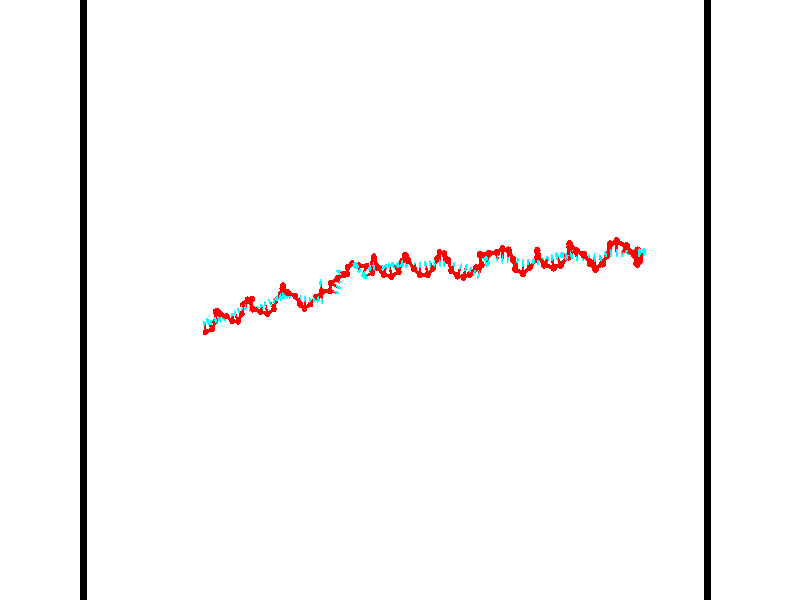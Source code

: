// switches for output
#declare DRAW_BASES = 1; // possible values are 0, 1; only relevant for DNA ribbons
#declare DRAW_BASES_TYPE = 3; // possible values are 1, 2, 3; only relevant for DNA ribbons
#declare DRAW_FOG = 0; // set to 1 to enable fog

#include "colors.inc"

#include "transforms.inc"
background { rgb <1, 1, 1>}

#default {
   normal{
       ripples 0.25
       frequency 0.20
       turbulence 0.2
       lambda 5
   }
	finish {
		phong 0.1
		phong_size 40.
	}
}

// original window dimensions: 1024x640


// camera settings

camera {
	sky <-0, 1, 0>
	up <-0, 1, 0>
	right 1.6 * <0.99995, 0, 0.00999983>
	location <54.4867, 55, 106.329>
	look_at <55, 55, 55.0001>
	direction <0.513302, 0, -51.3289>
	angle 67.0682
}


# declare cpy_camera_pos = <54.4867, 55, 106.329>;
# if (DRAW_FOG = 1)
fog {
	fog_type 2
	up vnormalize(cpy_camera_pos)
	color rgbt<1,1,1,0.3>
	distance 1e-5
	fog_alt 3e-3
	fog_offset 88
}
# end


// LIGHTS

# declare lum = 6;
global_settings {
	ambient_light rgb lum * <0.05, 0.05, 0.05>
	max_trace_level 15
}# declare cpy_direct_light_amount = 0.25;
light_source
{	1000 * <-0.98995, -1, 1.00995>,
	rgb lum * cpy_direct_light_amount
	parallel
}

light_source
{	1000 * <0.98995, 1, -1.00995>,
	rgb lum * cpy_direct_light_amount
	parallel
}

// strand 0

// nucleotide -1

// particle -1
sphere {
	<36.980145, 52.520309, 50.120678> 0.250000
	pigment { color rgbt <1,0,0,0> }
	no_shadow
}
cylinder {
	<36.882660, 52.858181, 49.930046>,  <36.824169, 53.060902, 49.815666>, 0.100000
	pigment { color rgbt <1,0,0,0> }
	no_shadow
}
cylinder {
	<36.882660, 52.858181, 49.930046>,  <36.980145, 52.520309, 50.120678>, 0.100000
	pigment { color rgbt <1,0,0,0> }
	no_shadow
}

// particle -1
sphere {
	<36.882660, 52.858181, 49.930046> 0.100000
	pigment { color rgbt <1,0,0,0> }
	no_shadow
}
sphere {
	0, 1
	scale<0.080000,0.200000,0.300000>
	matrix <0.852112, 0.421157, 0.310695,
		0.463150, -0.330376, -0.822401,
		-0.243714, 0.844677, -0.476576,
		36.809547, 53.111584, 49.787075>
	pigment { color rgbt <0,1,1,0> }
	no_shadow
}
cylinder {
	<37.520203, 52.732452, 49.803371>,  <36.980145, 52.520309, 50.120678>, 0.130000
	pigment { color rgbt <1,0,0,0> }
	no_shadow
}

// nucleotide -1

// particle -1
sphere {
	<37.520203, 52.732452, 49.803371> 0.250000
	pigment { color rgbt <1,0,0,0> }
	no_shadow
}
cylinder {
	<37.312210, 53.071220, 49.847824>,  <37.187416, 53.274479, 49.874496>, 0.100000
	pigment { color rgbt <1,0,0,0> }
	no_shadow
}
cylinder {
	<37.312210, 53.071220, 49.847824>,  <37.520203, 52.732452, 49.803371>, 0.100000
	pigment { color rgbt <1,0,0,0> }
	no_shadow
}

// particle -1
sphere {
	<37.312210, 53.071220, 49.847824> 0.100000
	pigment { color rgbt <1,0,0,0> }
	no_shadow
}
sphere {
	0, 1
	scale<0.080000,0.200000,0.300000>
	matrix <0.824356, 0.463488, 0.324986,
		0.223729, 0.260596, -0.939167,
		-0.519982, 0.846917, 0.111128,
		37.156216, 53.325294, 49.881161>
	pigment { color rgbt <0,1,1,0> }
	no_shadow
}
cylinder {
	<37.720100, 53.387489, 49.364925>,  <37.520203, 52.732452, 49.803371>, 0.130000
	pigment { color rgbt <1,0,0,0> }
	no_shadow
}

// nucleotide -1

// particle -1
sphere {
	<37.720100, 53.387489, 49.364925> 0.250000
	pigment { color rgbt <1,0,0,0> }
	no_shadow
}
cylinder {
	<37.574665, 53.317623, 49.730942>,  <37.487404, 53.275703, 49.950550>, 0.100000
	pigment { color rgbt <1,0,0,0> }
	no_shadow
}
cylinder {
	<37.574665, 53.317623, 49.730942>,  <37.720100, 53.387489, 49.364925>, 0.100000
	pigment { color rgbt <1,0,0,0> }
	no_shadow
}

// particle -1
sphere {
	<37.574665, 53.317623, 49.730942> 0.100000
	pigment { color rgbt <1,0,0,0> }
	no_shadow
}
sphere {
	0, 1
	scale<0.080000,0.200000,0.300000>
	matrix <0.918030, 0.099629, 0.383790,
		-0.158199, 0.979575, 0.124122,
		-0.363584, -0.174663, 0.915041,
		37.465591, 53.265224, 50.005455>
	pigment { color rgbt <0,1,1,0> }
	no_shadow
}
cylinder {
	<37.812469, 54.083622, 49.776157>,  <37.720100, 53.387489, 49.364925>, 0.130000
	pigment { color rgbt <1,0,0,0> }
	no_shadow
}

// nucleotide -1

// particle -1
sphere {
	<37.812469, 54.083622, 49.776157> 0.250000
	pigment { color rgbt <1,0,0,0> }
	no_shadow
}
cylinder {
	<37.881710, 53.741150, 49.970886>,  <37.923252, 53.535667, 50.087723>, 0.100000
	pigment { color rgbt <1,0,0,0> }
	no_shadow
}
cylinder {
	<37.881710, 53.741150, 49.970886>,  <37.812469, 54.083622, 49.776157>, 0.100000
	pigment { color rgbt <1,0,0,0> }
	no_shadow
}

// particle -1
sphere {
	<37.881710, 53.741150, 49.970886> 0.100000
	pigment { color rgbt <1,0,0,0> }
	no_shadow
}
sphere {
	0, 1
	scale<0.080000,0.200000,0.300000>
	matrix <0.890170, 0.347518, 0.294668,
		-0.421468, 0.382349, 0.822298,
		0.173097, -0.856178, 0.486824,
		37.933640, 53.484295, 50.116932>
	pigment { color rgbt <0,1,1,0> }
	no_shadow
}
cylinder {
	<38.174416, 54.165897, 50.477013>,  <37.812469, 54.083622, 49.776157>, 0.130000
	pigment { color rgbt <1,0,0,0> }
	no_shadow
}

// nucleotide -1

// particle -1
sphere {
	<38.174416, 54.165897, 50.477013> 0.250000
	pigment { color rgbt <1,0,0,0> }
	no_shadow
}
cylinder {
	<38.264507, 53.796360, 50.353210>,  <38.318562, 53.574638, 50.278931>, 0.100000
	pigment { color rgbt <1,0,0,0> }
	no_shadow
}
cylinder {
	<38.264507, 53.796360, 50.353210>,  <38.174416, 54.165897, 50.477013>, 0.100000
	pigment { color rgbt <1,0,0,0> }
	no_shadow
}

// particle -1
sphere {
	<38.264507, 53.796360, 50.353210> 0.100000
	pigment { color rgbt <1,0,0,0> }
	no_shadow
}
sphere {
	0, 1
	scale<0.080000,0.200000,0.300000>
	matrix <0.954688, 0.145837, 0.259426,
		-0.194532, -0.353907, 0.914826,
		0.225228, -0.923841, -0.309501,
		38.332077, 53.519207, 50.260361>
	pigment { color rgbt <0,1,1,0> }
	no_shadow
}
cylinder {
	<38.555912, 53.962425, 50.926910>,  <38.174416, 54.165897, 50.477013>, 0.130000
	pigment { color rgbt <1,0,0,0> }
	no_shadow
}

// nucleotide -1

// particle -1
sphere {
	<38.555912, 53.962425, 50.926910> 0.250000
	pigment { color rgbt <1,0,0,0> }
	no_shadow
}
cylinder {
	<38.671993, 53.754391, 50.605591>,  <38.741642, 53.629570, 50.412800>, 0.100000
	pigment { color rgbt <1,0,0,0> }
	no_shadow
}
cylinder {
	<38.671993, 53.754391, 50.605591>,  <38.555912, 53.962425, 50.926910>, 0.100000
	pigment { color rgbt <1,0,0,0> }
	no_shadow
}

// particle -1
sphere {
	<38.671993, 53.754391, 50.605591> 0.100000
	pigment { color rgbt <1,0,0,0> }
	no_shadow
}
sphere {
	0, 1
	scale<0.080000,0.200000,0.300000>
	matrix <0.955275, 0.207299, 0.210893,
		0.056841, -0.828576, 0.556983,
		0.290203, -0.520085, -0.803302,
		38.759056, 53.598366, 50.364601>
	pigment { color rgbt <0,1,1,0> }
	no_shadow
}
cylinder {
	<39.202606, 53.775646, 51.169937>,  <38.555912, 53.962425, 50.926910>, 0.130000
	pigment { color rgbt <1,0,0,0> }
	no_shadow
}

// nucleotide -1

// particle -1
sphere {
	<39.202606, 53.775646, 51.169937> 0.250000
	pigment { color rgbt <1,0,0,0> }
	no_shadow
}
cylinder {
	<39.233589, 53.742371, 50.772530>,  <39.252178, 53.722404, 50.534084>, 0.100000
	pigment { color rgbt <1,0,0,0> }
	no_shadow
}
cylinder {
	<39.233589, 53.742371, 50.772530>,  <39.202606, 53.775646, 51.169937>, 0.100000
	pigment { color rgbt <1,0,0,0> }
	no_shadow
}

// particle -1
sphere {
	<39.233589, 53.742371, 50.772530> 0.100000
	pigment { color rgbt <1,0,0,0> }
	no_shadow
}
sphere {
	0, 1
	scale<0.080000,0.200000,0.300000>
	matrix <0.971303, 0.231066, 0.056379,
		0.224878, -0.969375, 0.098702,
		0.077459, -0.083191, -0.993519,
		39.256828, 53.717415, 50.474476>
	pigment { color rgbt <0,1,1,0> }
	no_shadow
}
cylinder {
	<39.725346, 53.398373, 51.118500>,  <39.202606, 53.775646, 51.169937>, 0.130000
	pigment { color rgbt <1,0,0,0> }
	no_shadow
}

// nucleotide -1

// particle -1
sphere {
	<39.725346, 53.398373, 51.118500> 0.250000
	pigment { color rgbt <1,0,0,0> }
	no_shadow
}
cylinder {
	<39.657761, 53.627029, 50.797333>,  <39.617210, 53.764225, 50.604633>, 0.100000
	pigment { color rgbt <1,0,0,0> }
	no_shadow
}
cylinder {
	<39.657761, 53.627029, 50.797333>,  <39.725346, 53.398373, 51.118500>, 0.100000
	pigment { color rgbt <1,0,0,0> }
	no_shadow
}

// particle -1
sphere {
	<39.657761, 53.627029, 50.797333> 0.100000
	pigment { color rgbt <1,0,0,0> }
	no_shadow
}
sphere {
	0, 1
	scale<0.080000,0.200000,0.300000>
	matrix <0.933063, 0.355238, 0.056560,
		0.317559, -0.739614, -0.593403,
		-0.168967, 0.571644, -0.802916,
		39.607071, 53.798523, 50.556458>
	pigment { color rgbt <0,1,1,0> }
	no_shadow
}
cylinder {
	<40.104023, 53.341221, 50.516426>,  <39.725346, 53.398373, 51.118500>, 0.130000
	pigment { color rgbt <1,0,0,0> }
	no_shadow
}

// nucleotide -1

// particle -1
sphere {
	<40.104023, 53.341221, 50.516426> 0.250000
	pigment { color rgbt <1,0,0,0> }
	no_shadow
}
cylinder {
	<39.968941, 53.711143, 50.586487>,  <39.887890, 53.933098, 50.628525>, 0.100000
	pigment { color rgbt <1,0,0,0> }
	no_shadow
}
cylinder {
	<39.968941, 53.711143, 50.586487>,  <40.104023, 53.341221, 50.516426>, 0.100000
	pigment { color rgbt <1,0,0,0> }
	no_shadow
}

// particle -1
sphere {
	<39.968941, 53.711143, 50.586487> 0.100000
	pigment { color rgbt <1,0,0,0> }
	no_shadow
}
sphere {
	0, 1
	scale<0.080000,0.200000,0.300000>
	matrix <0.939951, 0.341128, 0.011126,
		-0.049461, 0.168395, -0.984478,
		-0.337706, 0.924811, 0.175156,
		39.867630, 53.988586, 50.639034>
	pigment { color rgbt <0,1,1,0> }
	no_shadow
}
cylinder {
	<40.322453, 53.931732, 49.997803>,  <40.104023, 53.341221, 50.516426>, 0.130000
	pigment { color rgbt <1,0,0,0> }
	no_shadow
}

// nucleotide -1

// particle -1
sphere {
	<40.322453, 53.931732, 49.997803> 0.250000
	pigment { color rgbt <1,0,0,0> }
	no_shadow
}
cylinder {
	<40.248886, 54.070057, 50.365845>,  <40.204746, 54.153049, 50.586670>, 0.100000
	pigment { color rgbt <1,0,0,0> }
	no_shadow
}
cylinder {
	<40.248886, 54.070057, 50.365845>,  <40.322453, 53.931732, 49.997803>, 0.100000
	pigment { color rgbt <1,0,0,0> }
	no_shadow
}

// particle -1
sphere {
	<40.248886, 54.070057, 50.365845> 0.100000
	pigment { color rgbt <1,0,0,0> }
	no_shadow
}
sphere {
	0, 1
	scale<0.080000,0.200000,0.300000>
	matrix <0.944249, 0.322206, 0.067648,
		-0.273070, 0.881248, -0.385790,
		-0.183919, 0.345809, 0.920103,
		40.193710, 54.173801, 50.641876>
	pigment { color rgbt <0,1,1,0> }
	no_shadow
}
cylinder {
	<40.404369, 54.641598, 50.023560>,  <40.322453, 53.931732, 49.997803>, 0.130000
	pigment { color rgbt <1,0,0,0> }
	no_shadow
}

// nucleotide -1

// particle -1
sphere {
	<40.404369, 54.641598, 50.023560> 0.250000
	pigment { color rgbt <1,0,0,0> }
	no_shadow
}
cylinder {
	<40.447029, 54.497284, 50.394173>,  <40.472626, 54.410694, 50.616539>, 0.100000
	pigment { color rgbt <1,0,0,0> }
	no_shadow
}
cylinder {
	<40.447029, 54.497284, 50.394173>,  <40.404369, 54.641598, 50.023560>, 0.100000
	pigment { color rgbt <1,0,0,0> }
	no_shadow
}

// particle -1
sphere {
	<40.447029, 54.497284, 50.394173> 0.100000
	pigment { color rgbt <1,0,0,0> }
	no_shadow
}
sphere {
	0, 1
	scale<0.080000,0.200000,0.300000>
	matrix <0.989286, 0.131943, -0.062491,
		-0.099703, 0.923269, 0.370991,
		0.106645, -0.360785, 0.926532,
		40.479023, 54.389050, 50.672131>
	pigment { color rgbt <0,1,1,0> }
	no_shadow
}
cylinder {
	<40.951683, 55.031181, 50.457466>,  <40.404369, 54.641598, 50.023560>, 0.130000
	pigment { color rgbt <1,0,0,0> }
	no_shadow
}

// nucleotide -1

// particle -1
sphere {
	<40.951683, 55.031181, 50.457466> 0.250000
	pigment { color rgbt <1,0,0,0> }
	no_shadow
}
cylinder {
	<40.905243, 54.676987, 50.637436>,  <40.877380, 54.464470, 50.745419>, 0.100000
	pigment { color rgbt <1,0,0,0> }
	no_shadow
}
cylinder {
	<40.905243, 54.676987, 50.637436>,  <40.951683, 55.031181, 50.457466>, 0.100000
	pigment { color rgbt <1,0,0,0> }
	no_shadow
}

// particle -1
sphere {
	<40.905243, 54.676987, 50.637436> 0.100000
	pigment { color rgbt <1,0,0,0> }
	no_shadow
}
sphere {
	0, 1
	scale<0.080000,0.200000,0.300000>
	matrix <0.991347, -0.075377, 0.107464,
		-0.061244, 0.458506, 0.886579,
		-0.116100, -0.885489, 0.449922,
		40.870415, 54.411339, 50.772411>
	pigment { color rgbt <0,1,1,0> }
	no_shadow
}
cylinder {
	<41.478275, 55.079117, 50.846951>,  <40.951683, 55.031181, 50.457466>, 0.130000
	pigment { color rgbt <1,0,0,0> }
	no_shadow
}

// nucleotide -1

// particle -1
sphere {
	<41.478275, 55.079117, 50.846951> 0.250000
	pigment { color rgbt <1,0,0,0> }
	no_shadow
}
cylinder {
	<41.386189, 54.691803, 50.885788>,  <41.330936, 54.459415, 50.909088>, 0.100000
	pigment { color rgbt <1,0,0,0> }
	no_shadow
}
cylinder {
	<41.386189, 54.691803, 50.885788>,  <41.478275, 55.079117, 50.846951>, 0.100000
	pigment { color rgbt <1,0,0,0> }
	no_shadow
}

// particle -1
sphere {
	<41.386189, 54.691803, 50.885788> 0.100000
	pigment { color rgbt <1,0,0,0> }
	no_shadow
}
sphere {
	0, 1
	scale<0.080000,0.200000,0.300000>
	matrix <0.951690, -0.203190, 0.230220,
		-0.203190, 0.145401, 0.968283,
		-0.230220, -0.968283, 0.097090,
		41.317123, 54.401318, 50.914913>
	pigment { color rgbt <0,1,1,0> }
	no_shadow
}
cylinder {
	<41.481358, 54.877548, 51.563210>,  <41.478275, 55.079117, 50.846951>, 0.130000
	pigment { color rgbt <1,0,0,0> }
	no_shadow
}

// nucleotide -1

// particle -1
sphere {
	<41.481358, 54.877548, 51.563210> 0.250000
	pigment { color rgbt <1,0,0,0> }
	no_shadow
}
cylinder {
	<41.579826, 54.593185, 51.299690>,  <41.638908, 54.422569, 51.141579>, 0.100000
	pigment { color rgbt <1,0,0,0> }
	no_shadow
}
cylinder {
	<41.579826, 54.593185, 51.299690>,  <41.481358, 54.877548, 51.563210>, 0.100000
	pigment { color rgbt <1,0,0,0> }
	no_shadow
}

// particle -1
sphere {
	<41.579826, 54.593185, 51.299690> 0.100000
	pigment { color rgbt <1,0,0,0> }
	no_shadow
}
sphere {
	0, 1
	scale<0.080000,0.200000,0.300000>
	matrix <0.934869, -0.005213, 0.354955,
		-0.255774, -0.703269, 0.663319,
		0.246171, -0.710904, -0.658798,
		41.653679, 54.379913, 51.102051>
	pigment { color rgbt <0,1,1,0> }
	no_shadow
}
cylinder {
	<41.796322, 54.308636, 51.897144>,  <41.481358, 54.877548, 51.563210>, 0.130000
	pigment { color rgbt <1,0,0,0> }
	no_shadow
}

// nucleotide -1

// particle -1
sphere {
	<41.796322, 54.308636, 51.897144> 0.250000
	pigment { color rgbt <1,0,0,0> }
	no_shadow
}
cylinder {
	<41.928341, 54.336769, 51.520607>,  <42.007553, 54.353649, 51.294685>, 0.100000
	pigment { color rgbt <1,0,0,0> }
	no_shadow
}
cylinder {
	<41.928341, 54.336769, 51.520607>,  <41.796322, 54.308636, 51.897144>, 0.100000
	pigment { color rgbt <1,0,0,0> }
	no_shadow
}

// particle -1
sphere {
	<41.928341, 54.336769, 51.520607> 0.100000
	pigment { color rgbt <1,0,0,0> }
	no_shadow
}
sphere {
	0, 1
	scale<0.080000,0.200000,0.300000>
	matrix <0.907020, 0.252621, 0.336894,
		0.261497, -0.965006, 0.019584,
		0.330051, 0.070334, -0.941339,
		42.027355, 54.357868, 51.238205>
	pigment { color rgbt <0,1,1,0> }
	no_shadow
}
cylinder {
	<42.499973, 54.109032, 51.969257>,  <41.796322, 54.308636, 51.897144>, 0.130000
	pigment { color rgbt <1,0,0,0> }
	no_shadow
}

// nucleotide -1

// particle -1
sphere {
	<42.499973, 54.109032, 51.969257> 0.250000
	pigment { color rgbt <1,0,0,0> }
	no_shadow
}
cylinder {
	<42.481255, 54.323395, 51.632065>,  <42.470024, 54.452011, 51.429749>, 0.100000
	pigment { color rgbt <1,0,0,0> }
	no_shadow
}
cylinder {
	<42.481255, 54.323395, 51.632065>,  <42.499973, 54.109032, 51.969257>, 0.100000
	pigment { color rgbt <1,0,0,0> }
	no_shadow
}

// particle -1
sphere {
	<42.481255, 54.323395, 51.632065> 0.100000
	pigment { color rgbt <1,0,0,0> }
	no_shadow
}
sphere {
	0, 1
	scale<0.080000,0.200000,0.300000>
	matrix <0.866420, 0.441758, 0.232738,
		0.497119, -0.719483, -0.484992,
		-0.046798, 0.535905, -0.842980,
		42.467216, 54.484165, 51.379169>
	pigment { color rgbt <0,1,1,0> }
	no_shadow
}
cylinder {
	<43.044872, 53.959599, 51.513351>,  <42.499973, 54.109032, 51.969257>, 0.130000
	pigment { color rgbt <1,0,0,0> }
	no_shadow
}

// nucleotide -1

// particle -1
sphere {
	<43.044872, 53.959599, 51.513351> 0.250000
	pigment { color rgbt <1,0,0,0> }
	no_shadow
}
cylinder {
	<42.914738, 54.336372, 51.480064>,  <42.836658, 54.562435, 51.460091>, 0.100000
	pigment { color rgbt <1,0,0,0> }
	no_shadow
}
cylinder {
	<42.914738, 54.336372, 51.480064>,  <43.044872, 53.959599, 51.513351>, 0.100000
	pigment { color rgbt <1,0,0,0> }
	no_shadow
}

// particle -1
sphere {
	<42.914738, 54.336372, 51.480064> 0.100000
	pigment { color rgbt <1,0,0,0> }
	no_shadow
}
sphere {
	0, 1
	scale<0.080000,0.200000,0.300000>
	matrix <0.920682, 0.335603, 0.199290,
		0.215645, -0.011781, -0.976401,
		-0.325335, 0.941930, -0.083217,
		42.817139, 54.618950, 51.455101>
	pigment { color rgbt <0,1,1,0> }
	no_shadow
}
cylinder {
	<43.516582, 54.306938, 51.047775>,  <43.044872, 53.959599, 51.513351>, 0.130000
	pigment { color rgbt <1,0,0,0> }
	no_shadow
}

// nucleotide -1

// particle -1
sphere {
	<43.516582, 54.306938, 51.047775> 0.250000
	pigment { color rgbt <1,0,0,0> }
	no_shadow
}
cylinder {
	<43.369690, 54.599022, 51.278229>,  <43.281555, 54.774273, 51.416500>, 0.100000
	pigment { color rgbt <1,0,0,0> }
	no_shadow
}
cylinder {
	<43.369690, 54.599022, 51.278229>,  <43.516582, 54.306938, 51.047775>, 0.100000
	pigment { color rgbt <1,0,0,0> }
	no_shadow
}

// particle -1
sphere {
	<43.369690, 54.599022, 51.278229> 0.100000
	pigment { color rgbt <1,0,0,0> }
	no_shadow
}
sphere {
	0, 1
	scale<0.080000,0.200000,0.300000>
	matrix <0.919184, 0.379650, 0.104717,
		-0.142264, 0.568027, -0.810621,
		-0.367234, 0.730213, 0.576132,
		43.259521, 54.818085, 51.451069>
	pigment { color rgbt <0,1,1,0> }
	no_shadow
}
cylinder {
	<43.620491, 54.950497, 50.761261>,  <43.516582, 54.306938, 51.047775>, 0.130000
	pigment { color rgbt <1,0,0,0> }
	no_shadow
}

// nucleotide -1

// particle -1
sphere {
	<43.620491, 54.950497, 50.761261> 0.250000
	pigment { color rgbt <1,0,0,0> }
	no_shadow
}
cylinder {
	<43.615852, 54.959511, 51.161133>,  <43.613071, 54.964920, 51.401054>, 0.100000
	pigment { color rgbt <1,0,0,0> }
	no_shadow
}
cylinder {
	<43.615852, 54.959511, 51.161133>,  <43.620491, 54.950497, 50.761261>, 0.100000
	pigment { color rgbt <1,0,0,0> }
	no_shadow
}

// particle -1
sphere {
	<43.615852, 54.959511, 51.161133> 0.100000
	pigment { color rgbt <1,0,0,0> }
	no_shadow
}
sphere {
	0, 1
	scale<0.080000,0.200000,0.300000>
	matrix <0.947017, 0.321161, 0.003744,
		-0.320973, 0.946756, -0.025064,
		-0.011594, 0.022534, 0.999679,
		43.612373, 54.966270, 51.461037>
	pigment { color rgbt <0,1,1,0> }
	no_shadow
}
cylinder {
	<44.118595, 55.443783, 51.095188>,  <43.620491, 54.950497, 50.761261>, 0.130000
	pigment { color rgbt <1,0,0,0> }
	no_shadow
}

// nucleotide -1

// particle -1
sphere {
	<44.118595, 55.443783, 51.095188> 0.250000
	pigment { color rgbt <1,0,0,0> }
	no_shadow
}
cylinder {
	<44.012825, 55.263802, 51.436390>,  <43.949364, 55.155811, 51.641113>, 0.100000
	pigment { color rgbt <1,0,0,0> }
	no_shadow
}
cylinder {
	<44.012825, 55.263802, 51.436390>,  <44.118595, 55.443783, 51.095188>, 0.100000
	pigment { color rgbt <1,0,0,0> }
	no_shadow
}

// particle -1
sphere {
	<44.012825, 55.263802, 51.436390> 0.100000
	pigment { color rgbt <1,0,0,0> }
	no_shadow
}
sphere {
	0, 1
	scale<0.080000,0.200000,0.300000>
	matrix <0.871156, 0.267994, 0.411420,
		-0.413720, 0.851893, 0.321113,
		-0.264429, -0.449952, 0.853006,
		43.933495, 55.128815, 51.692291>
	pigment { color rgbt <0,1,1,0> }
	no_shadow
}
cylinder {
	<44.376957, 55.865208, 51.621731>,  <44.118595, 55.443783, 51.095188>, 0.130000
	pigment { color rgbt <1,0,0,0> }
	no_shadow
}

// nucleotide -1

// particle -1
sphere {
	<44.376957, 55.865208, 51.621731> 0.250000
	pigment { color rgbt <1,0,0,0> }
	no_shadow
}
cylinder {
	<44.341419, 55.496799, 51.773426>,  <44.320099, 55.275753, 51.864445>, 0.100000
	pigment { color rgbt <1,0,0,0> }
	no_shadow
}
cylinder {
	<44.341419, 55.496799, 51.773426>,  <44.376957, 55.865208, 51.621731>, 0.100000
	pigment { color rgbt <1,0,0,0> }
	no_shadow
}

// particle -1
sphere {
	<44.341419, 55.496799, 51.773426> 0.100000
	pigment { color rgbt <1,0,0,0> }
	no_shadow
}
sphere {
	0, 1
	scale<0.080000,0.200000,0.300000>
	matrix <0.807502, 0.156308, 0.568778,
		-0.583136, 0.356767, 0.729842,
		-0.088841, -0.921024, 0.379239,
		44.314766, 55.220493, 51.887199>
	pigment { color rgbt <0,1,1,0> }
	no_shadow
}
cylinder {
	<44.574524, 56.062649, 52.242828>,  <44.376957, 55.865208, 51.621731>, 0.130000
	pigment { color rgbt <1,0,0,0> }
	no_shadow
}

// nucleotide -1

// particle -1
sphere {
	<44.574524, 56.062649, 52.242828> 0.250000
	pigment { color rgbt <1,0,0,0> }
	no_shadow
}
cylinder {
	<44.603889, 55.663757, 52.238174>,  <44.621510, 55.424423, 52.235382>, 0.100000
	pigment { color rgbt <1,0,0,0> }
	no_shadow
}
cylinder {
	<44.603889, 55.663757, 52.238174>,  <44.574524, 56.062649, 52.242828>, 0.100000
	pigment { color rgbt <1,0,0,0> }
	no_shadow
}

// particle -1
sphere {
	<44.603889, 55.663757, 52.238174> 0.100000
	pigment { color rgbt <1,0,0,0> }
	no_shadow
}
sphere {
	0, 1
	scale<0.080000,0.200000,0.300000>
	matrix <0.827436, 0.054394, 0.558920,
		-0.556740, -0.050665, 0.829140,
		0.073418, -0.997233, -0.011639,
		44.625916, 55.364586, 52.234684>
	pigment { color rgbt <0,1,1,0> }
	no_shadow
}
cylinder {
	<44.689365, 55.846050, 53.038132>,  <44.574524, 56.062649, 52.242828>, 0.130000
	pigment { color rgbt <1,0,0,0> }
	no_shadow
}

// nucleotide -1

// particle -1
sphere {
	<44.689365, 55.846050, 53.038132> 0.250000
	pigment { color rgbt <1,0,0,0> }
	no_shadow
}
cylinder {
	<44.834351, 55.556553, 52.803246>,  <44.921341, 55.382854, 52.662312>, 0.100000
	pigment { color rgbt <1,0,0,0> }
	no_shadow
}
cylinder {
	<44.834351, 55.556553, 52.803246>,  <44.689365, 55.846050, 53.038132>, 0.100000
	pigment { color rgbt <1,0,0,0> }
	no_shadow
}

// particle -1
sphere {
	<44.834351, 55.556553, 52.803246> 0.100000
	pigment { color rgbt <1,0,0,0> }
	no_shadow
}
sphere {
	0, 1
	scale<0.080000,0.200000,0.300000>
	matrix <0.900748, 0.110236, 0.420120,
		-0.239325, -0.681212, 0.691863,
		0.362459, -0.723739, -0.587218,
		44.943089, 55.339432, 52.627079>
	pigment { color rgbt <0,1,1,0> }
	no_shadow
}
cylinder {
	<45.202492, 55.553402, 53.487732>,  <44.689365, 55.846050, 53.038132>, 0.130000
	pigment { color rgbt <1,0,0,0> }
	no_shadow
}

// nucleotide -1

// particle -1
sphere {
	<45.202492, 55.553402, 53.487732> 0.250000
	pigment { color rgbt <1,0,0,0> }
	no_shadow
}
cylinder {
	<45.247047, 55.417755, 53.114082>,  <45.273781, 55.336369, 52.889893>, 0.100000
	pigment { color rgbt <1,0,0,0> }
	no_shadow
}
cylinder {
	<45.247047, 55.417755, 53.114082>,  <45.202492, 55.553402, 53.487732>, 0.100000
	pigment { color rgbt <1,0,0,0> }
	no_shadow
}

// particle -1
sphere {
	<45.247047, 55.417755, 53.114082> 0.100000
	pigment { color rgbt <1,0,0,0> }
	no_shadow
}
sphere {
	0, 1
	scale<0.080000,0.200000,0.300000>
	matrix <0.946605, -0.249957, 0.203620,
		-0.302541, -0.906931, 0.293164,
		0.111391, -0.339114, -0.934128,
		45.280464, 55.316021, 52.833843>
	pigment { color rgbt <0,1,1,0> }
	no_shadow
}
cylinder {
	<45.909081, 55.281189, 53.625214>,  <45.202492, 55.553402, 53.487732>, 0.130000
	pigment { color rgbt <1,0,0,0> }
	no_shadow
}

// nucleotide -1

// particle -1
sphere {
	<45.909081, 55.281189, 53.625214> 0.250000
	pigment { color rgbt <1,0,0,0> }
	no_shadow
}
cylinder {
	<45.827385, 55.209496, 53.240265>,  <45.778370, 55.166481, 53.009296>, 0.100000
	pigment { color rgbt <1,0,0,0> }
	no_shadow
}
cylinder {
	<45.827385, 55.209496, 53.240265>,  <45.909081, 55.281189, 53.625214>, 0.100000
	pigment { color rgbt <1,0,0,0> }
	no_shadow
}

// particle -1
sphere {
	<45.827385, 55.209496, 53.240265> 0.100000
	pigment { color rgbt <1,0,0,0> }
	no_shadow
}
sphere {
	0, 1
	scale<0.080000,0.200000,0.300000>
	matrix <0.962856, -0.214155, -0.164455,
		-0.176621, -0.960216, 0.216313,
		-0.204237, -0.179232, -0.962374,
		45.766113, 55.155727, 52.951553>
	pigment { color rgbt <0,1,1,0> }
	no_shadow
}
cylinder {
	<46.288651, 54.675144, 53.437897>,  <45.909081, 55.281189, 53.625214>, 0.130000
	pigment { color rgbt <1,0,0,0> }
	no_shadow
}

// nucleotide -1

// particle -1
sphere {
	<46.288651, 54.675144, 53.437897> 0.250000
	pigment { color rgbt <1,0,0,0> }
	no_shadow
}
cylinder {
	<46.241966, 54.916710, 53.122513>,  <46.213955, 55.061649, 52.933281>, 0.100000
	pigment { color rgbt <1,0,0,0> }
	no_shadow
}
cylinder {
	<46.241966, 54.916710, 53.122513>,  <46.288651, 54.675144, 53.437897>, 0.100000
	pigment { color rgbt <1,0,0,0> }
	no_shadow
}

// particle -1
sphere {
	<46.241966, 54.916710, 53.122513> 0.100000
	pigment { color rgbt <1,0,0,0> }
	no_shadow
}
sphere {
	0, 1
	scale<0.080000,0.200000,0.300000>
	matrix <0.958811, -0.138490, -0.247997,
		-0.258962, -0.784925, -0.562878,
		-0.116706, 0.603915, -0.788458,
		46.206955, 55.097885, 52.885975>
	pigment { color rgbt <0,1,1,0> }
	no_shadow
}
cylinder {
	<46.569767, 54.374775, 52.862823>,  <46.288651, 54.675144, 53.437897>, 0.130000
	pigment { color rgbt <1,0,0,0> }
	no_shadow
}

// nucleotide -1

// particle -1
sphere {
	<46.569767, 54.374775, 52.862823> 0.250000
	pigment { color rgbt <1,0,0,0> }
	no_shadow
}
cylinder {
	<46.601120, 54.773331, 52.875832>,  <46.619934, 55.012466, 52.883636>, 0.100000
	pigment { color rgbt <1,0,0,0> }
	no_shadow
}
cylinder {
	<46.601120, 54.773331, 52.875832>,  <46.569767, 54.374775, 52.862823>, 0.100000
	pigment { color rgbt <1,0,0,0> }
	no_shadow
}

// particle -1
sphere {
	<46.601120, 54.773331, 52.875832> 0.100000
	pigment { color rgbt <1,0,0,0> }
	no_shadow
}
sphere {
	0, 1
	scale<0.080000,0.200000,0.300000>
	matrix <0.996662, -0.077575, -0.025439,
		-0.022824, 0.034409, -0.999147,
		0.078385, 0.996392, 0.032524,
		46.624634, 55.072250, 52.885590>
	pigment { color rgbt <0,1,1,0> }
	no_shadow
}
cylinder {
	<47.019379, 54.690990, 52.207653>,  <46.569767, 54.374775, 52.862823>, 0.130000
	pigment { color rgbt <1,0,0,0> }
	no_shadow
}

// nucleotide -1

// particle -1
sphere {
	<47.019379, 54.690990, 52.207653> 0.250000
	pigment { color rgbt <1,0,0,0> }
	no_shadow
}
cylinder {
	<47.028004, 54.859985, 52.570099>,  <47.033176, 54.961384, 52.787567>, 0.100000
	pigment { color rgbt <1,0,0,0> }
	no_shadow
}
cylinder {
	<47.028004, 54.859985, 52.570099>,  <47.019379, 54.690990, 52.207653>, 0.100000
	pigment { color rgbt <1,0,0,0> }
	no_shadow
}

// particle -1
sphere {
	<47.028004, 54.859985, 52.570099> 0.100000
	pigment { color rgbt <1,0,0,0> }
	no_shadow
}
sphere {
	0, 1
	scale<0.080000,0.200000,0.300000>
	matrix <0.997465, -0.070564, 0.009168,
		0.067812, 0.903618, -0.422937,
		0.021559, 0.422487, 0.906113,
		47.034473, 54.986732, 52.841934>
	pigment { color rgbt <0,1,1,0> }
	no_shadow
}
cylinder {
	<47.457558, 55.216717, 52.211002>,  <47.019379, 54.690990, 52.207653>, 0.130000
	pigment { color rgbt <1,0,0,0> }
	no_shadow
}

// nucleotide -1

// particle -1
sphere {
	<47.457558, 55.216717, 52.211002> 0.250000
	pigment { color rgbt <1,0,0,0> }
	no_shadow
}
cylinder {
	<47.420010, 55.091248, 52.588955>,  <47.397480, 55.015965, 52.815727>, 0.100000
	pigment { color rgbt <1,0,0,0> }
	no_shadow
}
cylinder {
	<47.420010, 55.091248, 52.588955>,  <47.457558, 55.216717, 52.211002>, 0.100000
	pigment { color rgbt <1,0,0,0> }
	no_shadow
}

// particle -1
sphere {
	<47.420010, 55.091248, 52.588955> 0.100000
	pigment { color rgbt <1,0,0,0> }
	no_shadow
}
sphere {
	0, 1
	scale<0.080000,0.200000,0.300000>
	matrix <0.995582, -0.027177, 0.089881,
		-0.002514, 0.949142, 0.314837,
		-0.093866, -0.313672, 0.944880,
		47.391850, 54.997147, 52.872417>
	pigment { color rgbt <0,1,1,0> }
	no_shadow
}
cylinder {
	<48.054634, 55.541897, 52.550472>,  <47.457558, 55.216717, 52.211002>, 0.130000
	pigment { color rgbt <1,0,0,0> }
	no_shadow
}

// nucleotide -1

// particle -1
sphere {
	<48.054634, 55.541897, 52.550472> 0.250000
	pigment { color rgbt <1,0,0,0> }
	no_shadow
}
cylinder {
	<47.914791, 55.261803, 52.799454>,  <47.830887, 55.093746, 52.948841>, 0.100000
	pigment { color rgbt <1,0,0,0> }
	no_shadow
}
cylinder {
	<47.914791, 55.261803, 52.799454>,  <48.054634, 55.541897, 52.550472>, 0.100000
	pigment { color rgbt <1,0,0,0> }
	no_shadow
}

// particle -1
sphere {
	<47.914791, 55.261803, 52.799454> 0.100000
	pigment { color rgbt <1,0,0,0> }
	no_shadow
}
sphere {
	0, 1
	scale<0.080000,0.200000,0.300000>
	matrix <0.897129, -0.058694, 0.437853,
		-0.270067, 0.711492, 0.648723,
		-0.349605, -0.700238, 0.622449,
		47.809910, 55.051731, 52.986187>
	pigment { color rgbt <0,1,1,0> }
	no_shadow
}
cylinder {
	<48.178726, 55.603340, 53.325169>,  <48.054634, 55.541897, 52.550472>, 0.130000
	pigment { color rgbt <1,0,0,0> }
	no_shadow
}

// nucleotide -1

// particle -1
sphere {
	<48.178726, 55.603340, 53.325169> 0.250000
	pigment { color rgbt <1,0,0,0> }
	no_shadow
}
cylinder {
	<48.175289, 55.236446, 53.165863>,  <48.173225, 55.016312, 53.070278>, 0.100000
	pigment { color rgbt <1,0,0,0> }
	no_shadow
}
cylinder {
	<48.175289, 55.236446, 53.165863>,  <48.178726, 55.603340, 53.325169>, 0.100000
	pigment { color rgbt <1,0,0,0> }
	no_shadow
}

// particle -1
sphere {
	<48.175289, 55.236446, 53.165863> 0.100000
	pigment { color rgbt <1,0,0,0> }
	no_shadow
}
sphere {
	0, 1
	scale<0.080000,0.200000,0.300000>
	matrix <0.974852, -0.096379, 0.200936,
		-0.222689, -0.386520, 0.894993,
		-0.008593, -0.917231, -0.398263,
		48.172710, 54.961277, 53.046383>
	pigment { color rgbt <0,1,1,0> }
	no_shadow
}
cylinder {
	<48.238514, 55.627922, 54.049458>,  <48.178726, 55.603340, 53.325169>, 0.130000
	pigment { color rgbt <1,0,0,0> }
	no_shadow
}

// nucleotide -1

// particle -1
sphere {
	<48.238514, 55.627922, 54.049458> 0.250000
	pigment { color rgbt <1,0,0,0> }
	no_shadow
}
cylinder {
	<48.210255, 55.961212, 54.268814>,  <48.193298, 56.161186, 54.400429>, 0.100000
	pigment { color rgbt <1,0,0,0> }
	no_shadow
}
cylinder {
	<48.210255, 55.961212, 54.268814>,  <48.238514, 55.627922, 54.049458>, 0.100000
	pigment { color rgbt <1,0,0,0> }
	no_shadow
}

// particle -1
sphere {
	<48.210255, 55.961212, 54.268814> 0.100000
	pigment { color rgbt <1,0,0,0> }
	no_shadow
}
sphere {
	0, 1
	scale<0.080000,0.200000,0.300000>
	matrix <-0.963913, 0.084441, -0.252470,
		-0.256672, -0.546442, 0.797196,
		-0.070644, 0.833229, 0.548396,
		48.189060, 56.211182, 54.433334>
	pigment { color rgbt <0,1,1,0> }
	no_shadow
}
cylinder {
	<48.944366, 55.659958, 54.194981>,  <48.238514, 55.627922, 54.049458>, 0.130000
	pigment { color rgbt <1,0,0,0> }
	no_shadow
}

// nucleotide -1

// particle -1
sphere {
	<48.944366, 55.659958, 54.194981> 0.250000
	pigment { color rgbt <1,0,0,0> }
	no_shadow
}
cylinder {
	<49.290764, 55.593491, 54.383636>,  <49.498604, 55.553612, 54.496830>, 0.100000
	pigment { color rgbt <1,0,0,0> }
	no_shadow
}
cylinder {
	<49.290764, 55.593491, 54.383636>,  <48.944366, 55.659958, 54.194981>, 0.100000
	pigment { color rgbt <1,0,0,0> }
	no_shadow
}

// particle -1
sphere {
	<49.290764, 55.593491, 54.383636> 0.100000
	pigment { color rgbt <1,0,0,0> }
	no_shadow
}
sphere {
	0, 1
	scale<0.080000,0.200000,0.300000>
	matrix <0.330084, 0.898448, -0.289545,
		-0.375627, 0.406424, 0.832901,
		0.865996, -0.166166, 0.471635,
		49.550564, 55.543640, 54.525127>
	pigment { color rgbt <0,1,1,0> }
	no_shadow
}
cylinder {
	<49.105789, 56.199162, 54.759712>,  <48.944366, 55.659958, 54.194981>, 0.130000
	pigment { color rgbt <1,0,0,0> }
	no_shadow
}

// nucleotide -1

// particle -1
sphere {
	<49.105789, 56.199162, 54.759712> 0.250000
	pigment { color rgbt <1,0,0,0> }
	no_shadow
}
cylinder {
	<49.414906, 56.046963, 54.556534>,  <49.600376, 55.955643, 54.434628>, 0.100000
	pigment { color rgbt <1,0,0,0> }
	no_shadow
}
cylinder {
	<49.414906, 56.046963, 54.556534>,  <49.105789, 56.199162, 54.759712>, 0.100000
	pigment { color rgbt <1,0,0,0> }
	no_shadow
}

// particle -1
sphere {
	<49.414906, 56.046963, 54.556534> 0.100000
	pigment { color rgbt <1,0,0,0> }
	no_shadow
}
sphere {
	0, 1
	scale<0.080000,0.200000,0.300000>
	matrix <0.169838, 0.895144, -0.412154,
		0.611510, 0.232242, 0.756386,
		0.772794, -0.380500, -0.507946,
		49.646744, 55.932812, 54.404148>
	pigment { color rgbt <0,1,1,0> }
	no_shadow
}
cylinder {
	<49.709366, 56.528358, 55.099911>,  <49.105789, 56.199162, 54.759712>, 0.130000
	pigment { color rgbt <1,0,0,0> }
	no_shadow
}

// nucleotide -1

// particle -1
sphere {
	<49.709366, 56.528358, 55.099911> 0.250000
	pigment { color rgbt <1,0,0,0> }
	no_shadow
}
cylinder {
	<49.735142, 56.401779, 54.721344>,  <49.750607, 56.325832, 54.494205>, 0.100000
	pigment { color rgbt <1,0,0,0> }
	no_shadow
}
cylinder {
	<49.735142, 56.401779, 54.721344>,  <49.709366, 56.528358, 55.099911>, 0.100000
	pigment { color rgbt <1,0,0,0> }
	no_shadow
}

// particle -1
sphere {
	<49.735142, 56.401779, 54.721344> 0.100000
	pigment { color rgbt <1,0,0,0> }
	no_shadow
}
sphere {
	0, 1
	scale<0.080000,0.200000,0.300000>
	matrix <0.140012, 0.941875, -0.305399,
		0.988051, -0.112830, 0.105002,
		0.064440, -0.316451, -0.946418,
		49.754475, 56.306843, 54.437420>
	pigment { color rgbt <0,1,1,0> }
	no_shadow
}
cylinder {
	<50.240013, 56.786728, 54.766209>,  <49.709366, 56.528358, 55.099911>, 0.130000
	pigment { color rgbt <1,0,0,0> }
	no_shadow
}

// nucleotide -1

// particle -1
sphere {
	<50.240013, 56.786728, 54.766209> 0.250000
	pigment { color rgbt <1,0,0,0> }
	no_shadow
}
cylinder {
	<49.986958, 56.732647, 54.461189>,  <49.835125, 56.700199, 54.278175>, 0.100000
	pigment { color rgbt <1,0,0,0> }
	no_shadow
}
cylinder {
	<49.986958, 56.732647, 54.461189>,  <50.240013, 56.786728, 54.766209>, 0.100000
	pigment { color rgbt <1,0,0,0> }
	no_shadow
}

// particle -1
sphere {
	<49.986958, 56.732647, 54.461189> 0.100000
	pigment { color rgbt <1,0,0,0> }
	no_shadow
}
sphere {
	0, 1
	scale<0.080000,0.200000,0.300000>
	matrix <0.386414, 0.798210, -0.462109,
		0.671156, -0.587010, -0.452735,
		-0.632640, -0.135203, -0.762553,
		49.797165, 56.692085, 54.232422>
	pigment { color rgbt <0,1,1,0> }
	no_shadow
}
cylinder {
	<50.434990, 56.885021, 54.066246>,  <50.240013, 56.786728, 54.766209>, 0.130000
	pigment { color rgbt <1,0,0,0> }
	no_shadow
}

// nucleotide -1

// particle -1
sphere {
	<50.434990, 56.885021, 54.066246> 0.250000
	pigment { color rgbt <1,0,0,0> }
	no_shadow
}
cylinder {
	<50.045570, 56.973091, 54.041828>,  <49.811920, 57.025932, 54.027180>, 0.100000
	pigment { color rgbt <1,0,0,0> }
	no_shadow
}
cylinder {
	<50.045570, 56.973091, 54.041828>,  <50.434990, 56.885021, 54.066246>, 0.100000
	pigment { color rgbt <1,0,0,0> }
	no_shadow
}

// particle -1
sphere {
	<50.045570, 56.973091, 54.041828> 0.100000
	pigment { color rgbt <1,0,0,0> }
	no_shadow
}
sphere {
	0, 1
	scale<0.080000,0.200000,0.300000>
	matrix <0.218599, 0.819863, -0.529186,
		-0.066468, -0.528532, -0.846307,
		-0.973548, 0.220176, -0.061042,
		49.753506, 57.039143, 54.023514>
	pigment { color rgbt <0,1,1,0> }
	no_shadow
}
cylinder {
	<50.438473, 57.368916, 53.515667>,  <50.434990, 56.885021, 54.066246>, 0.130000
	pigment { color rgbt <1,0,0,0> }
	no_shadow
}

// nucleotide -1

// particle -1
sphere {
	<50.438473, 57.368916, 53.515667> 0.250000
	pigment { color rgbt <1,0,0,0> }
	no_shadow
}
cylinder {
	<50.782177, 57.470463, 53.693306>,  <50.988400, 57.531391, 53.799889>, 0.100000
	pigment { color rgbt <1,0,0,0> }
	no_shadow
}
cylinder {
	<50.782177, 57.470463, 53.693306>,  <50.438473, 57.368916, 53.515667>, 0.100000
	pigment { color rgbt <1,0,0,0> }
	no_shadow
}

// particle -1
sphere {
	<50.782177, 57.470463, 53.693306> 0.100000
	pigment { color rgbt <1,0,0,0> }
	no_shadow
}
sphere {
	0, 1
	scale<0.080000,0.200000,0.300000>
	matrix <0.502212, -0.253692, -0.826694,
		-0.097206, 0.933378, -0.345482,
		0.859264, 0.253865, 0.444093,
		51.039955, 57.546623, 53.826534>
	pigment { color rgbt <0,1,1,0> }
	no_shadow
}
cylinder {
	<50.792206, 57.689819, 52.995716>,  <50.438473, 57.368916, 53.515667>, 0.130000
	pigment { color rgbt <1,0,0,0> }
	no_shadow
}

// nucleotide -1

// particle -1
sphere {
	<50.792206, 57.689819, 52.995716> 0.250000
	pigment { color rgbt <1,0,0,0> }
	no_shadow
}
cylinder {
	<51.037247, 57.550400, 53.279472>,  <51.184273, 57.466747, 53.449726>, 0.100000
	pigment { color rgbt <1,0,0,0> }
	no_shadow
}
cylinder {
	<51.037247, 57.550400, 53.279472>,  <50.792206, 57.689819, 52.995716>, 0.100000
	pigment { color rgbt <1,0,0,0> }
	no_shadow
}

// particle -1
sphere {
	<51.037247, 57.550400, 53.279472> 0.100000
	pigment { color rgbt <1,0,0,0> }
	no_shadow
}
sphere {
	0, 1
	scale<0.080000,0.200000,0.300000>
	matrix <0.517556, -0.501444, -0.693318,
		0.597372, 0.791878, -0.126795,
		0.612603, -0.348545, 0.709389,
		51.221027, 57.445835, 53.492290>
	pigment { color rgbt <0,1,1,0> }
	no_shadow
}
cylinder {
	<51.384815, 57.552467, 52.615345>,  <50.792206, 57.689819, 52.995716>, 0.130000
	pigment { color rgbt <1,0,0,0> }
	no_shadow
}

// nucleotide -1

// particle -1
sphere {
	<51.384815, 57.552467, 52.615345> 0.250000
	pigment { color rgbt <1,0,0,0> }
	no_shadow
}
cylinder {
	<51.419823, 57.330788, 52.946453>,  <51.440826, 57.197781, 53.145119>, 0.100000
	pigment { color rgbt <1,0,0,0> }
	no_shadow
}
cylinder {
	<51.419823, 57.330788, 52.946453>,  <51.384815, 57.552467, 52.615345>, 0.100000
	pigment { color rgbt <1,0,0,0> }
	no_shadow
}

// particle -1
sphere {
	<51.419823, 57.330788, 52.946453> 0.100000
	pigment { color rgbt <1,0,0,0> }
	no_shadow
}
sphere {
	0, 1
	scale<0.080000,0.200000,0.300000>
	matrix <0.554830, -0.663021, -0.502560,
		0.827347, 0.503256, 0.249458,
		0.087521, -0.554199, 0.827771,
		51.446079, 57.164528, 53.194786>
	pigment { color rgbt <0,1,1,0> }
	no_shadow
}
cylinder {
	<52.072311, 57.505695, 52.659630>,  <51.384815, 57.552467, 52.615345>, 0.130000
	pigment { color rgbt <1,0,0,0> }
	no_shadow
}

// nucleotide -1

// particle -1
sphere {
	<52.072311, 57.505695, 52.659630> 0.250000
	pigment { color rgbt <1,0,0,0> }
	no_shadow
}
cylinder {
	<51.901993, 57.180973, 52.819462>,  <51.799801, 56.986141, 52.915359>, 0.100000
	pigment { color rgbt <1,0,0,0> }
	no_shadow
}
cylinder {
	<51.901993, 57.180973, 52.819462>,  <52.072311, 57.505695, 52.659630>, 0.100000
	pigment { color rgbt <1,0,0,0> }
	no_shadow
}

// particle -1
sphere {
	<51.901993, 57.180973, 52.819462> 0.100000
	pigment { color rgbt <1,0,0,0> }
	no_shadow
}
sphere {
	0, 1
	scale<0.080000,0.200000,0.300000>
	matrix <0.544928, -0.582621, -0.602998,
		0.722321, -0.039015, 0.690457,
		-0.425801, -0.811807, 0.399579,
		51.774254, 56.937431, 52.939335>
	pigment { color rgbt <0,1,1,0> }
	no_shadow
}
cylinder {
	<52.587128, 57.027996, 52.911972>,  <52.072311, 57.505695, 52.659630>, 0.130000
	pigment { color rgbt <1,0,0,0> }
	no_shadow
}

// nucleotide -1

// particle -1
sphere {
	<52.587128, 57.027996, 52.911972> 0.250000
	pigment { color rgbt <1,0,0,0> }
	no_shadow
}
cylinder {
	<52.246746, 56.867661, 52.776207>,  <52.042515, 56.771461, 52.694748>, 0.100000
	pigment { color rgbt <1,0,0,0> }
	no_shadow
}
cylinder {
	<52.246746, 56.867661, 52.776207>,  <52.587128, 57.027996, 52.911972>, 0.100000
	pigment { color rgbt <1,0,0,0> }
	no_shadow
}

// particle -1
sphere {
	<52.246746, 56.867661, 52.776207> 0.100000
	pigment { color rgbt <1,0,0,0> }
	no_shadow
}
sphere {
	0, 1
	scale<0.080000,0.200000,0.300000>
	matrix <0.497990, -0.410321, -0.763965,
		0.166959, -0.819125, 0.548779,
		-0.850959, -0.400837, -0.339409,
		51.991459, 56.747410, 52.674385>
	pigment { color rgbt <0,1,1,0> }
	no_shadow
}
cylinder {
	<52.631210, 57.698414, 53.212955>,  <52.587128, 57.027996, 52.911972>, 0.130000
	pigment { color rgbt <1,0,0,0> }
	no_shadow
}

// nucleotide -1

// particle -1
sphere {
	<52.631210, 57.698414, 53.212955> 0.250000
	pigment { color rgbt <1,0,0,0> }
	no_shadow
}
cylinder {
	<52.500450, 57.484493, 53.524628>,  <52.421993, 57.356140, 53.711632>, 0.100000
	pigment { color rgbt <1,0,0,0> }
	no_shadow
}
cylinder {
	<52.500450, 57.484493, 53.524628>,  <52.631210, 57.698414, 53.212955>, 0.100000
	pigment { color rgbt <1,0,0,0> }
	no_shadow
}

// particle -1
sphere {
	<52.500450, 57.484493, 53.524628> 0.100000
	pigment { color rgbt <1,0,0,0> }
	no_shadow
}
sphere {
	0, 1
	scale<0.080000,0.200000,0.300000>
	matrix <0.843951, 0.205838, 0.495356,
		-0.425302, 0.819524, 0.384056,
		-0.326903, -0.534800, 0.779181,
		52.402378, 57.324055, 53.758381>
	pigment { color rgbt <0,1,1,0> }
	no_shadow
}
cylinder {
	<52.731220, 58.139400, 53.850243>,  <52.631210, 57.698414, 53.212955>, 0.130000
	pigment { color rgbt <1,0,0,0> }
	no_shadow
}

// nucleotide -1

// particle -1
sphere {
	<52.731220, 58.139400, 53.850243> 0.250000
	pigment { color rgbt <1,0,0,0> }
	no_shadow
}
cylinder {
	<52.737617, 57.745914, 53.921844>,  <52.741455, 57.509823, 53.964806>, 0.100000
	pigment { color rgbt <1,0,0,0> }
	no_shadow
}
cylinder {
	<52.737617, 57.745914, 53.921844>,  <52.731220, 58.139400, 53.850243>, 0.100000
	pigment { color rgbt <1,0,0,0> }
	no_shadow
}

// particle -1
sphere {
	<52.737617, 57.745914, 53.921844> 0.100000
	pigment { color rgbt <1,0,0,0> }
	no_shadow
}
sphere {
	0, 1
	scale<0.080000,0.200000,0.300000>
	matrix <0.899537, 0.092319, 0.426978,
		-0.436552, 0.154191, 0.886368,
		0.015993, -0.983719, 0.179003,
		52.742416, 57.450798, 53.975544>
	pigment { color rgbt <0,1,1,0> }
	no_shadow
}
cylinder {
	<52.809105, 57.924534, 54.642693>,  <52.731220, 58.139400, 53.850243>, 0.130000
	pigment { color rgbt <1,0,0,0> }
	no_shadow
}

// nucleotide -1

// particle -1
sphere {
	<52.809105, 57.924534, 54.642693> 0.250000
	pigment { color rgbt <1,0,0,0> }
	no_shadow
}
cylinder {
	<52.975430, 57.665516, 54.387257>,  <53.075222, 57.510105, 54.233997>, 0.100000
	pigment { color rgbt <1,0,0,0> }
	no_shadow
}
cylinder {
	<52.975430, 57.665516, 54.387257>,  <52.809105, 57.924534, 54.642693>, 0.100000
	pigment { color rgbt <1,0,0,0> }
	no_shadow
}

// particle -1
sphere {
	<52.975430, 57.665516, 54.387257> 0.100000
	pigment { color rgbt <1,0,0,0> }
	no_shadow
}
sphere {
	0, 1
	scale<0.080000,0.200000,0.300000>
	matrix <0.819460, -0.037779, 0.571890,
		-0.394447, -0.761094, 0.514925,
		0.415808, -0.647541, -0.638588,
		53.100170, 57.471252, 54.195679>
	pigment { color rgbt <0,1,1,0> }
	no_shadow
}
cylinder {
	<53.099068, 57.286407, 54.983650>,  <52.809105, 57.924534, 54.642693>, 0.130000
	pigment { color rgbt <1,0,0,0> }
	no_shadow
}

// nucleotide -1

// particle -1
sphere {
	<53.099068, 57.286407, 54.983650> 0.250000
	pigment { color rgbt <1,0,0,0> }
	no_shadow
}
cylinder {
	<53.286274, 57.315872, 54.631393>,  <53.398598, 57.333549, 54.420040>, 0.100000
	pigment { color rgbt <1,0,0,0> }
	no_shadow
}
cylinder {
	<53.286274, 57.315872, 54.631393>,  <53.099068, 57.286407, 54.983650>, 0.100000
	pigment { color rgbt <1,0,0,0> }
	no_shadow
}

// particle -1
sphere {
	<53.286274, 57.315872, 54.631393> 0.100000
	pigment { color rgbt <1,0,0,0> }
	no_shadow
}
sphere {
	0, 1
	scale<0.080000,0.200000,0.300000>
	matrix <0.883093, -0.076472, 0.462923,
		-0.033245, -0.994347, -0.100840,
		0.468018, 0.073661, -0.880644,
		53.426678, 57.337971, 54.367199>
	pigment { color rgbt <0,1,1,0> }
	no_shadow
}
cylinder {
	<53.596519, 56.795322, 54.938835>,  <53.099068, 57.286407, 54.983650>, 0.130000
	pigment { color rgbt <1,0,0,0> }
	no_shadow
}

// nucleotide -1

// particle -1
sphere {
	<53.596519, 56.795322, 54.938835> 0.250000
	pigment { color rgbt <1,0,0,0> }
	no_shadow
}
cylinder {
	<53.696785, 57.107777, 54.710098>,  <53.756943, 57.295250, 54.572857>, 0.100000
	pigment { color rgbt <1,0,0,0> }
	no_shadow
}
cylinder {
	<53.696785, 57.107777, 54.710098>,  <53.596519, 56.795322, 54.938835>, 0.100000
	pigment { color rgbt <1,0,0,0> }
	no_shadow
}

// particle -1
sphere {
	<53.696785, 57.107777, 54.710098> 0.100000
	pigment { color rgbt <1,0,0,0> }
	no_shadow
}
sphere {
	0, 1
	scale<0.080000,0.200000,0.300000>
	matrix <0.861546, 0.089379, 0.499749,
		0.441480, -0.617936, -0.650577,
		0.250665, 0.781132, -0.571839,
		53.771984, 57.342117, 54.538548>
	pigment { color rgbt <0,1,1,0> }
	no_shadow
}
cylinder {
	<54.271767, 56.685413, 54.763119>,  <53.596519, 56.795322, 54.938835>, 0.130000
	pigment { color rgbt <1,0,0,0> }
	no_shadow
}

// nucleotide -1

// particle -1
sphere {
	<54.271767, 56.685413, 54.763119> 0.250000
	pigment { color rgbt <1,0,0,0> }
	no_shadow
}
cylinder {
	<54.186996, 57.076263, 54.770229>,  <54.136135, 57.310772, 54.774498>, 0.100000
	pigment { color rgbt <1,0,0,0> }
	no_shadow
}
cylinder {
	<54.186996, 57.076263, 54.770229>,  <54.271767, 56.685413, 54.763119>, 0.100000
	pigment { color rgbt <1,0,0,0> }
	no_shadow
}

// particle -1
sphere {
	<54.186996, 57.076263, 54.770229> 0.100000
	pigment { color rgbt <1,0,0,0> }
	no_shadow
}
sphere {
	0, 1
	scale<0.080000,0.200000,0.300000>
	matrix <0.854581, 0.176462, 0.488418,
		0.474108, 0.118703, -0.872428,
		-0.211928, 0.977124, 0.017780,
		54.123417, 57.369400, 54.775562>
	pigment { color rgbt <0,1,1,0> }
	no_shadow
}
cylinder {
	<54.889557, 56.993668, 54.878407>,  <54.271767, 56.685413, 54.763119>, 0.130000
	pigment { color rgbt <1,0,0,0> }
	no_shadow
}

// nucleotide -1

// particle -1
sphere {
	<54.889557, 56.993668, 54.878407> 0.250000
	pigment { color rgbt <1,0,0,0> }
	no_shadow
}
cylinder {
	<54.627609, 57.259918, 55.021568>,  <54.470440, 57.419666, 55.107464>, 0.100000
	pigment { color rgbt <1,0,0,0> }
	no_shadow
}
cylinder {
	<54.627609, 57.259918, 55.021568>,  <54.889557, 56.993668, 54.878407>, 0.100000
	pigment { color rgbt <1,0,0,0> }
	no_shadow
}

// particle -1
sphere {
	<54.627609, 57.259918, 55.021568> 0.100000
	pigment { color rgbt <1,0,0,0> }
	no_shadow
}
sphere {
	0, 1
	scale<0.080000,0.200000,0.300000>
	matrix <0.662082, 0.276942, 0.696384,
		0.364411, 0.693000, -0.622058,
		-0.654868, 0.665623, 0.357902,
		54.431149, 57.459606, 55.128941>
	pigment { color rgbt <0,1,1,0> }
	no_shadow
}
cylinder {
	<55.169334, 57.739368, 54.751022>,  <54.889557, 56.993668, 54.878407>, 0.130000
	pigment { color rgbt <1,0,0,0> }
	no_shadow
}

// nucleotide -1

// particle -1
sphere {
	<55.169334, 57.739368, 54.751022> 0.250000
	pigment { color rgbt <1,0,0,0> }
	no_shadow
}
cylinder {
	<54.977989, 57.590759, 55.069305>,  <54.863182, 57.501595, 55.260273>, 0.100000
	pigment { color rgbt <1,0,0,0> }
	no_shadow
}
cylinder {
	<54.977989, 57.590759, 55.069305>,  <55.169334, 57.739368, 54.751022>, 0.100000
	pigment { color rgbt <1,0,0,0> }
	no_shadow
}

// particle -1
sphere {
	<54.977989, 57.590759, 55.069305> 0.100000
	pigment { color rgbt <1,0,0,0> }
	no_shadow
}
sphere {
	0, 1
	scale<0.080000,0.200000,0.300000>
	matrix <0.835156, 0.087616, 0.542989,
		-0.271448, 0.924282, 0.268364,
		-0.478362, -0.371519, 0.795703,
		54.834480, 57.479305, 55.308018>
	pigment { color rgbt <0,1,1,0> }
	no_shadow
}
cylinder {
	<55.513752, 58.112877, 55.182312>,  <55.169334, 57.739368, 54.751022>, 0.130000
	pigment { color rgbt <1,0,0,0> }
	no_shadow
}

// nucleotide -1

// particle -1
sphere {
	<55.513752, 58.112877, 55.182312> 0.250000
	pigment { color rgbt <1,0,0,0> }
	no_shadow
}
cylinder {
	<55.330666, 57.792255, 55.336197>,  <55.220814, 57.599884, 55.428528>, 0.100000
	pigment { color rgbt <1,0,0,0> }
	no_shadow
}
cylinder {
	<55.330666, 57.792255, 55.336197>,  <55.513752, 58.112877, 55.182312>, 0.100000
	pigment { color rgbt <1,0,0,0> }
	no_shadow
}

// particle -1
sphere {
	<55.330666, 57.792255, 55.336197> 0.100000
	pigment { color rgbt <1,0,0,0> }
	no_shadow
}
sphere {
	0, 1
	scale<0.080000,0.200000,0.300000>
	matrix <0.754910, -0.121790, 0.644421,
		-0.469684, 0.585386, 0.660848,
		-0.457720, -0.801555, 0.384711,
		55.193348, 57.551788, 55.451611>
	pigment { color rgbt <0,1,1,0> }
	no_shadow
}
cylinder {
	<55.372025, 58.111973, 56.018372>,  <55.513752, 58.112877, 55.182312>, 0.130000
	pigment { color rgbt <1,0,0,0> }
	no_shadow
}

// nucleotide -1

// particle -1
sphere {
	<55.372025, 58.111973, 56.018372> 0.250000
	pigment { color rgbt <1,0,0,0> }
	no_shadow
}
cylinder {
	<55.448990, 57.754532, 55.856163>,  <55.495171, 57.540066, 55.758839>, 0.100000
	pigment { color rgbt <1,0,0,0> }
	no_shadow
}
cylinder {
	<55.448990, 57.754532, 55.856163>,  <55.372025, 58.111973, 56.018372>, 0.100000
	pigment { color rgbt <1,0,0,0> }
	no_shadow
}

// particle -1
sphere {
	<55.448990, 57.754532, 55.856163> 0.100000
	pigment { color rgbt <1,0,0,0> }
	no_shadow
}
sphere {
	0, 1
	scale<0.080000,0.200000,0.300000>
	matrix <0.841428, -0.062405, 0.536754,
		-0.504951, -0.444499, 0.739895,
		0.192413, -0.893603, -0.405526,
		55.506714, 57.486450, 55.734505>
	pigment { color rgbt <0,1,1,0> }
	no_shadow
}
cylinder {
	<55.641705, 57.742237, 56.530304>,  <55.372025, 58.111973, 56.018372>, 0.130000
	pigment { color rgbt <1,0,0,0> }
	no_shadow
}

// nucleotide -1

// particle -1
sphere {
	<55.641705, 57.742237, 56.530304> 0.250000
	pigment { color rgbt <1,0,0,0> }
	no_shadow
}
cylinder {
	<55.779221, 57.599930, 56.182686>,  <55.861729, 57.514545, 55.974113>, 0.100000
	pigment { color rgbt <1,0,0,0> }
	no_shadow
}
cylinder {
	<55.779221, 57.599930, 56.182686>,  <55.641705, 57.742237, 56.530304>, 0.100000
	pigment { color rgbt <1,0,0,0> }
	no_shadow
}

// particle -1
sphere {
	<55.779221, 57.599930, 56.182686> 0.100000
	pigment { color rgbt <1,0,0,0> }
	no_shadow
}
sphere {
	0, 1
	scale<0.080000,0.200000,0.300000>
	matrix <0.936944, 0.068038, 0.342792,
		-0.062825, -0.932096, 0.356721,
		0.343786, -0.355763, -0.869047,
		55.882355, 57.493202, 55.921970>
	pigment { color rgbt <0,1,1,0> }
	no_shadow
}
cylinder {
	<56.127079, 57.134022, 56.736900>,  <55.641705, 57.742237, 56.530304>, 0.130000
	pigment { color rgbt <1,0,0,0> }
	no_shadow
}

// nucleotide -1

// particle -1
sphere {
	<56.127079, 57.134022, 56.736900> 0.250000
	pigment { color rgbt <1,0,0,0> }
	no_shadow
}
cylinder {
	<56.172989, 57.304379, 56.377914>,  <56.200535, 57.406593, 56.162521>, 0.100000
	pigment { color rgbt <1,0,0,0> }
	no_shadow
}
cylinder {
	<56.172989, 57.304379, 56.377914>,  <56.127079, 57.134022, 56.736900>, 0.100000
	pigment { color rgbt <1,0,0,0> }
	no_shadow
}

// particle -1
sphere {
	<56.172989, 57.304379, 56.377914> 0.100000
	pigment { color rgbt <1,0,0,0> }
	no_shadow
}
sphere {
	0, 1
	scale<0.080000,0.200000,0.300000>
	matrix <0.991652, 0.004336, 0.128874,
		0.058778, -0.904764, -0.421838,
		0.114772, 0.425891, -0.897465,
		56.207420, 57.432144, 56.108673>
	pigment { color rgbt <0,1,1,0> }
	no_shadow
}
cylinder {
	<56.640697, 56.737484, 56.308735>,  <56.127079, 57.134022, 56.736900>, 0.130000
	pigment { color rgbt <1,0,0,0> }
	no_shadow
}

// nucleotide -1

// particle -1
sphere {
	<56.640697, 56.737484, 56.308735> 0.250000
	pigment { color rgbt <1,0,0,0> }
	no_shadow
}
cylinder {
	<56.647156, 57.104717, 56.150314>,  <56.651031, 57.325058, 56.055260>, 0.100000
	pigment { color rgbt <1,0,0,0> }
	no_shadow
}
cylinder {
	<56.647156, 57.104717, 56.150314>,  <56.640697, 56.737484, 56.308735>, 0.100000
	pigment { color rgbt <1,0,0,0> }
	no_shadow
}

// particle -1
sphere {
	<56.647156, 57.104717, 56.150314> 0.100000
	pigment { color rgbt <1,0,0,0> }
	no_shadow
}
sphere {
	0, 1
	scale<0.080000,0.200000,0.300000>
	matrix <0.998173, 0.008265, 0.059859,
		0.058229, -0.396299, -0.916273,
		0.016149, 0.918084, -0.396056,
		56.652000, 57.380142, 56.031498>
	pigment { color rgbt <0,1,1,0> }
	no_shadow
}
cylinder {
	<57.293156, 56.751617, 56.069565>,  <56.640697, 56.737484, 56.308735>, 0.130000
	pigment { color rgbt <1,0,0,0> }
	no_shadow
}

// nucleotide -1

// particle -1
sphere {
	<57.293156, 56.751617, 56.069565> 0.250000
	pigment { color rgbt <1,0,0,0> }
	no_shadow
}
cylinder {
	<57.199028, 57.139366, 56.041451>,  <57.142551, 57.372017, 56.024582>, 0.100000
	pigment { color rgbt <1,0,0,0> }
	no_shadow
}
cylinder {
	<57.199028, 57.139366, 56.041451>,  <57.293156, 56.751617, 56.069565>, 0.100000
	pigment { color rgbt <1,0,0,0> }
	no_shadow
}

// particle -1
sphere {
	<57.199028, 57.139366, 56.041451> 0.100000
	pigment { color rgbt <1,0,0,0> }
	no_shadow
}
sphere {
	0, 1
	scale<0.080000,0.200000,0.300000>
	matrix <0.868544, 0.242198, 0.432401,
		0.436180, 0.040709, -0.898938,
		-0.235323, 0.969372, -0.070285,
		57.128429, 57.430180, 56.020367>
	pigment { color rgbt <0,1,1,0> }
	no_shadow
}
cylinder {
	<57.760845, 57.230247, 55.608906>,  <57.293156, 56.751617, 56.069565>, 0.130000
	pigment { color rgbt <1,0,0,0> }
	no_shadow
}

// nucleotide -1

// particle -1
sphere {
	<57.760845, 57.230247, 55.608906> 0.250000
	pigment { color rgbt <1,0,0,0> }
	no_shadow
}
cylinder {
	<57.605522, 57.406391, 55.932709>,  <57.512329, 57.512077, 56.126991>, 0.100000
	pigment { color rgbt <1,0,0,0> }
	no_shadow
}
cylinder {
	<57.605522, 57.406391, 55.932709>,  <57.760845, 57.230247, 55.608906>, 0.100000
	pigment { color rgbt <1,0,0,0> }
	no_shadow
}

// particle -1
sphere {
	<57.605522, 57.406391, 55.932709> 0.100000
	pigment { color rgbt <1,0,0,0> }
	no_shadow
}
sphere {
	0, 1
	scale<0.080000,0.200000,0.300000>
	matrix <0.914228, 0.073732, 0.398435,
		0.115770, 0.894787, -0.431223,
		-0.388309, 0.440363, 0.809503,
		57.489029, 57.538502, 56.175560>
	pigment { color rgbt <0,1,1,0> }
	no_shadow
}
cylinder {
	<58.053394, 57.839455, 55.746117>,  <57.760845, 57.230247, 55.608906>, 0.130000
	pigment { color rgbt <1,0,0,0> }
	no_shadow
}

// nucleotide -1

// particle -1
sphere {
	<58.053394, 57.839455, 55.746117> 0.250000
	pigment { color rgbt <1,0,0,0> }
	no_shadow
}
cylinder {
	<57.933151, 57.661957, 56.083809>,  <57.861004, 57.555458, 56.286423>, 0.100000
	pigment { color rgbt <1,0,0,0> }
	no_shadow
}
cylinder {
	<57.933151, 57.661957, 56.083809>,  <58.053394, 57.839455, 55.746117>, 0.100000
	pigment { color rgbt <1,0,0,0> }
	no_shadow
}

// particle -1
sphere {
	<57.933151, 57.661957, 56.083809> 0.100000
	pigment { color rgbt <1,0,0,0> }
	no_shadow
}
sphere {
	0, 1
	scale<0.080000,0.200000,0.300000>
	matrix <0.936333, 0.031070, 0.349735,
		-0.181423, 0.895615, 0.406153,
		-0.300608, -0.443744, 0.844231,
		57.842968, 57.528835, 56.337078>
	pigment { color rgbt <0,1,1,0> }
	no_shadow
}
cylinder {
	<58.263969, 58.267441, 56.338078>,  <58.053394, 57.839455, 55.746117>, 0.130000
	pigment { color rgbt <1,0,0,0> }
	no_shadow
}

// nucleotide -1

// particle -1
sphere {
	<58.263969, 58.267441, 56.338078> 0.250000
	pigment { color rgbt <1,0,0,0> }
	no_shadow
}
cylinder {
	<58.280327, 57.874382, 56.410446>,  <58.290142, 57.638546, 56.453865>, 0.100000
	pigment { color rgbt <1,0,0,0> }
	no_shadow
}
cylinder {
	<58.280327, 57.874382, 56.410446>,  <58.263969, 58.267441, 56.338078>, 0.100000
	pigment { color rgbt <1,0,0,0> }
	no_shadow
}

// particle -1
sphere {
	<58.280327, 57.874382, 56.410446> 0.100000
	pigment { color rgbt <1,0,0,0> }
	no_shadow
}
sphere {
	0, 1
	scale<0.080000,0.200000,0.300000>
	matrix <0.904522, 0.113330, 0.411091,
		-0.424461, 0.146833, 0.893461,
		0.040894, -0.982648, 0.180918,
		58.292595, 57.579586, 56.464722>
	pigment { color rgbt <0,1,1,0> }
	no_shadow
}
cylinder {
	<58.607445, 58.138306, 56.981022>,  <58.263969, 58.267441, 56.338078>, 0.130000
	pigment { color rgbt <1,0,0,0> }
	no_shadow
}

// nucleotide -1

// particle -1
sphere {
	<58.607445, 58.138306, 56.981022> 0.250000
	pigment { color rgbt <1,0,0,0> }
	no_shadow
}
cylinder {
	<58.625343, 57.781918, 56.800278>,  <58.636082, 57.568085, 56.691833>, 0.100000
	pigment { color rgbt <1,0,0,0> }
	no_shadow
}
cylinder {
	<58.625343, 57.781918, 56.800278>,  <58.607445, 58.138306, 56.981022>, 0.100000
	pigment { color rgbt <1,0,0,0> }
	no_shadow
}

// particle -1
sphere {
	<58.625343, 57.781918, 56.800278> 0.100000
	pigment { color rgbt <1,0,0,0> }
	no_shadow
}
sphere {
	0, 1
	scale<0.080000,0.200000,0.300000>
	matrix <0.889307, -0.170538, 0.424323,
		-0.455116, -0.420824, 0.784714,
		0.044742, -0.890968, -0.451857,
		58.638767, 57.514626, 56.664722>
	pigment { color rgbt <0,1,1,0> }
	no_shadow
}
cylinder {
	<58.861320, 57.660778, 57.504002>,  <58.607445, 58.138306, 56.981022>, 0.130000
	pigment { color rgbt <1,0,0,0> }
	no_shadow
}

// nucleotide -1

// particle -1
sphere {
	<58.861320, 57.660778, 57.504002> 0.250000
	pigment { color rgbt <1,0,0,0> }
	no_shadow
}
cylinder {
	<58.953621, 57.589844, 57.121315>,  <59.009003, 57.547283, 56.891705>, 0.100000
	pigment { color rgbt <1,0,0,0> }
	no_shadow
}
cylinder {
	<58.953621, 57.589844, 57.121315>,  <58.861320, 57.660778, 57.504002>, 0.100000
	pigment { color rgbt <1,0,0,0> }
	no_shadow
}

// particle -1
sphere {
	<58.953621, 57.589844, 57.121315> 0.100000
	pigment { color rgbt <1,0,0,0> }
	no_shadow
}
sphere {
	0, 1
	scale<0.080000,0.200000,0.300000>
	matrix <0.952284, -0.160717, 0.259472,
		-0.199774, -0.970939, 0.131788,
		0.230751, -0.177335, -0.956716,
		59.022846, 57.536644, 56.834301>
	pigment { color rgbt <0,1,1,0> }
	no_shadow
}
cylinder {
	<59.121265, 56.987785, 57.510464>,  <58.861320, 57.660778, 57.504002>, 0.130000
	pigment { color rgbt <1,0,0,0> }
	no_shadow
}

// nucleotide -1

// particle -1
sphere {
	<59.121265, 56.987785, 57.510464> 0.250000
	pigment { color rgbt <1,0,0,0> }
	no_shadow
}
cylinder {
	<59.260323, 57.196083, 57.198570>,  <59.343758, 57.321060, 57.011436>, 0.100000
	pigment { color rgbt <1,0,0,0> }
	no_shadow
}
cylinder {
	<59.260323, 57.196083, 57.198570>,  <59.121265, 56.987785, 57.510464>, 0.100000
	pigment { color rgbt <1,0,0,0> }
	no_shadow
}

// particle -1
sphere {
	<59.260323, 57.196083, 57.198570> 0.100000
	pigment { color rgbt <1,0,0,0> }
	no_shadow
}
sphere {
	0, 1
	scale<0.080000,0.200000,0.300000>
	matrix <0.937122, -0.165640, 0.307189,
		0.030811, -0.837492, -0.545579,
		0.347638, 0.520740, -0.779729,
		59.364613, 57.352306, 56.964653>
	pigment { color rgbt <0,1,1,0> }
	no_shadow
}
cylinder {
	<59.673035, 56.641022, 57.111950>,  <59.121265, 56.987785, 57.510464>, 0.130000
	pigment { color rgbt <1,0,0,0> }
	no_shadow
}

// nucleotide -1

// particle -1
sphere {
	<59.673035, 56.641022, 57.111950> 0.250000
	pigment { color rgbt <1,0,0,0> }
	no_shadow
}
cylinder {
	<59.831673, 56.992023, 57.004097>,  <59.926857, 57.202625, 56.939384>, 0.100000
	pigment { color rgbt <1,0,0,0> }
	no_shadow
}
cylinder {
	<59.831673, 56.992023, 57.004097>,  <59.673035, 56.641022, 57.111950>, 0.100000
	pigment { color rgbt <1,0,0,0> }
	no_shadow
}

// particle -1
sphere {
	<59.831673, 56.992023, 57.004097> 0.100000
	pigment { color rgbt <1,0,0,0> }
	no_shadow
}
sphere {
	0, 1
	scale<0.080000,0.200000,0.300000>
	matrix <0.917396, -0.368278, 0.150853,
		0.033075, -0.307185, -0.951075,
		0.396599, 0.877501, -0.269630,
		59.950653, 57.255276, 56.923206>
	pigment { color rgbt <0,1,1,0> }
	no_shadow
}
cylinder {
	<60.211090, 56.568317, 56.668285>,  <59.673035, 56.641022, 57.111950>, 0.130000
	pigment { color rgbt <1,0,0,0> }
	no_shadow
}

// nucleotide -1

// particle -1
sphere {
	<60.211090, 56.568317, 56.668285> 0.250000
	pigment { color rgbt <1,0,0,0> }
	no_shadow
}
cylinder {
	<60.313728, 56.936356, 56.786659>,  <60.375313, 57.157181, 56.857681>, 0.100000
	pigment { color rgbt <1,0,0,0> }
	no_shadow
}
cylinder {
	<60.313728, 56.936356, 56.786659>,  <60.211090, 56.568317, 56.668285>, 0.100000
	pigment { color rgbt <1,0,0,0> }
	no_shadow
}

// particle -1
sphere {
	<60.313728, 56.936356, 56.786659> 0.100000
	pigment { color rgbt <1,0,0,0> }
	no_shadow
}
sphere {
	0, 1
	scale<0.080000,0.200000,0.300000>
	matrix <0.862896, -0.356013, 0.358699,
		0.435394, 0.163316, -0.885302,
		0.256598, 0.920099, 0.295930,
		60.390709, 57.212387, 56.875439>
	pigment { color rgbt <0,1,1,0> }
	no_shadow
}
cylinder {
	<60.776821, 56.782463, 56.313549>,  <60.211090, 56.568317, 56.668285>, 0.130000
	pigment { color rgbt <1,0,0,0> }
	no_shadow
}

// nucleotide -1

// particle -1
sphere {
	<60.776821, 56.782463, 56.313549> 0.250000
	pigment { color rgbt <1,0,0,0> }
	no_shadow
}
cylinder {
	<60.746773, 56.927895, 56.684959>,  <60.728745, 57.015156, 56.907806>, 0.100000
	pigment { color rgbt <1,0,0,0> }
	no_shadow
}
cylinder {
	<60.746773, 56.927895, 56.684959>,  <60.776821, 56.782463, 56.313549>, 0.100000
	pigment { color rgbt <1,0,0,0> }
	no_shadow
}

// particle -1
sphere {
	<60.746773, 56.927895, 56.684959> 0.100000
	pigment { color rgbt <1,0,0,0> }
	no_shadow
}
sphere {
	0, 1
	scale<0.080000,0.200000,0.300000>
	matrix <0.818734, -0.509064, 0.265571,
		0.569237, 0.780168, -0.259434,
		-0.075121, 0.363580, 0.928529,
		60.724236, 57.036968, 56.963516>
	pigment { color rgbt <0,1,1,0> }
	no_shadow
}
cylinder {
	<61.257938, 57.205006, 56.573025>,  <60.776821, 56.782463, 56.313549>, 0.130000
	pigment { color rgbt <1,0,0,0> }
	no_shadow
}

// nucleotide -1

// particle -1
sphere {
	<61.257938, 57.205006, 56.573025> 0.250000
	pigment { color rgbt <1,0,0,0> }
	no_shadow
}
cylinder {
	<61.128349, 56.989414, 56.884033>,  <61.050594, 56.860058, 57.070641>, 0.100000
	pigment { color rgbt <1,0,0,0> }
	no_shadow
}
cylinder {
	<61.128349, 56.989414, 56.884033>,  <61.257938, 57.205006, 56.573025>, 0.100000
	pigment { color rgbt <1,0,0,0> }
	no_shadow
}

// particle -1
sphere {
	<61.128349, 56.989414, 56.884033> 0.100000
	pigment { color rgbt <1,0,0,0> }
	no_shadow
}
sphere {
	0, 1
	scale<0.080000,0.200000,0.300000>
	matrix <0.901857, -0.424238, 0.081703,
		0.285818, 0.727685, 0.623525,
		-0.323977, -0.538978, 0.777523,
		61.031155, 56.827721, 57.117290>
	pigment { color rgbt <0,1,1,0> }
	no_shadow
}
cylinder {
	<61.614201, 57.380604, 57.240894>,  <61.257938, 57.205006, 56.573025>, 0.130000
	pigment { color rgbt <1,0,0,0> }
	no_shadow
}

// nucleotide -1

// particle -1
sphere {
	<61.614201, 57.380604, 57.240894> 0.250000
	pigment { color rgbt <1,0,0,0> }
	no_shadow
}
cylinder {
	<61.488907, 57.000736, 57.242584>,  <61.413731, 56.772816, 57.243599>, 0.100000
	pigment { color rgbt <1,0,0,0> }
	no_shadow
}
cylinder {
	<61.488907, 57.000736, 57.242584>,  <61.614201, 57.380604, 57.240894>, 0.100000
	pigment { color rgbt <1,0,0,0> }
	no_shadow
}

// particle -1
sphere {
	<61.488907, 57.000736, 57.242584> 0.100000
	pigment { color rgbt <1,0,0,0> }
	no_shadow
}
sphere {
	0, 1
	scale<0.080000,0.200000,0.300000>
	matrix <0.949326, -0.312999, 0.028511,
		-0.025754, 0.012940, 0.999585,
		-0.313237, -0.949666, 0.004223,
		61.394936, 56.715836, 57.243851>
	pigment { color rgbt <0,1,1,0> }
	no_shadow
}
cylinder {
	<61.438625, 58.078915, 57.534554>,  <61.614201, 57.380604, 57.240894>, 0.130000
	pigment { color rgbt <1,0,0,0> }
	no_shadow
}

// nucleotide -1

// particle -1
sphere {
	<61.438625, 58.078915, 57.534554> 0.250000
	pigment { color rgbt <1,0,0,0> }
	no_shadow
}
cylinder {
	<61.652420, 57.909565, 57.827148>,  <61.780697, 57.807953, 58.002705>, 0.100000
	pigment { color rgbt <1,0,0,0> }
	no_shadow
}
cylinder {
	<61.652420, 57.909565, 57.827148>,  <61.438625, 58.078915, 57.534554>, 0.100000
	pigment { color rgbt <1,0,0,0> }
	no_shadow
}

// particle -1
sphere {
	<61.652420, 57.909565, 57.827148> 0.100000
	pigment { color rgbt <1,0,0,0> }
	no_shadow
}
sphere {
	0, 1
	scale<0.080000,0.200000,0.300000>
	matrix <0.425435, -0.613072, -0.665693,
		0.730295, 0.667005, -0.147559,
		0.534485, -0.423376, 0.731491,
		61.812767, 57.782551, 58.046597>
	pigment { color rgbt <0,1,1,0> }
	no_shadow
}
cylinder {
	<62.195484, 58.136936, 57.413811>,  <61.438625, 58.078915, 57.534554>, 0.130000
	pigment { color rgbt <1,0,0,0> }
	no_shadow
}

// nucleotide -1

// particle -1
sphere {
	<62.195484, 58.136936, 57.413811> 0.250000
	pigment { color rgbt <1,0,0,0> }
	no_shadow
}
cylinder {
	<62.105042, 57.768932, 57.541847>,  <62.050777, 57.548130, 57.618668>, 0.100000
	pigment { color rgbt <1,0,0,0> }
	no_shadow
}
cylinder {
	<62.105042, 57.768932, 57.541847>,  <62.195484, 58.136936, 57.413811>, 0.100000
	pigment { color rgbt <1,0,0,0> }
	no_shadow
}

// particle -1
sphere {
	<62.105042, 57.768932, 57.541847> 0.100000
	pigment { color rgbt <1,0,0,0> }
	no_shadow
}
sphere {
	0, 1
	scale<0.080000,0.200000,0.300000>
	matrix <0.483430, -0.391257, -0.783080,
		0.845678, -0.022319, 0.533226,
		-0.226106, -0.920011, 0.320088,
		62.037209, 57.492928, 57.637875>
	pigment { color rgbt <0,1,1,0> }
	no_shadow
}
cylinder {
	<62.861645, 58.217953, 57.369202>,  <62.195484, 58.136936, 57.413811>, 0.130000
	pigment { color rgbt <1,0,0,0> }
	no_shadow
}

// nucleotide -1

// particle -1
sphere {
	<62.861645, 58.217953, 57.369202> 0.250000
	pigment { color rgbt <1,0,0,0> }
	no_shadow
}
cylinder {
	<62.824753, 57.954281, 57.667725>,  <62.802616, 57.796078, 57.846840>, 0.100000
	pigment { color rgbt <1,0,0,0> }
	no_shadow
}
cylinder {
	<62.824753, 57.954281, 57.667725>,  <62.861645, 58.217953, 57.369202>, 0.100000
	pigment { color rgbt <1,0,0,0> }
	no_shadow
}

// particle -1
sphere {
	<62.824753, 57.954281, 57.667725> 0.100000
	pigment { color rgbt <1,0,0,0> }
	no_shadow
}
sphere {
	0, 1
	scale<0.080000,0.200000,0.300000>
	matrix <0.994917, -0.091433, 0.042201,
		0.040419, 0.746407, 0.664262,
		-0.092234, -0.659179, 0.746308,
		62.797081, 57.756527, 57.891617>
	pigment { color rgbt <0,1,1,0> }
	no_shadow
}
cylinder {
	<63.199970, 58.409962, 57.963612>,  <62.861645, 58.217953, 57.369202>, 0.130000
	pigment { color rgbt <1,0,0,0> }
	no_shadow
}

// nucleotide -1

// particle -1
sphere {
	<63.199970, 58.409962, 57.963612> 0.250000
	pigment { color rgbt <1,0,0,0> }
	no_shadow
}
cylinder {
	<63.191086, 58.010254, 57.975998>,  <63.185757, 57.770428, 57.983429>, 0.100000
	pigment { color rgbt <1,0,0,0> }
	no_shadow
}
cylinder {
	<63.191086, 58.010254, 57.975998>,  <63.199970, 58.409962, 57.963612>, 0.100000
	pigment { color rgbt <1,0,0,0> }
	no_shadow
}

// particle -1
sphere {
	<63.191086, 58.010254, 57.975998> 0.100000
	pigment { color rgbt <1,0,0,0> }
	no_shadow
}
sphere {
	0, 1
	scale<0.080000,0.200000,0.300000>
	matrix <0.972465, -0.014402, 0.232603,
		-0.231988, 0.035283, 0.972078,
		-0.022207, -0.999274, 0.030970,
		63.184425, 57.710472, 57.985291>
	pigment { color rgbt <0,1,1,0> }
	no_shadow
}
cylinder {
	<63.571785, 58.285324, 58.552250>,  <63.199970, 58.409962, 57.963612>, 0.130000
	pigment { color rgbt <1,0,0,0> }
	no_shadow
}

// nucleotide -1

// particle -1
sphere {
	<63.571785, 58.285324, 58.552250> 0.250000
	pigment { color rgbt <1,0,0,0> }
	no_shadow
}
cylinder {
	<63.583313, 57.982044, 58.291695>,  <63.590229, 57.800076, 58.135361>, 0.100000
	pigment { color rgbt <1,0,0,0> }
	no_shadow
}
cylinder {
	<63.583313, 57.982044, 58.291695>,  <63.571785, 58.285324, 58.552250>, 0.100000
	pigment { color rgbt <1,0,0,0> }
	no_shadow
}

// particle -1
sphere {
	<63.583313, 57.982044, 58.291695> 0.100000
	pigment { color rgbt <1,0,0,0> }
	no_shadow
}
sphere {
	0, 1
	scale<0.080000,0.200000,0.300000>
	matrix <0.998529, -0.008103, 0.053612,
		-0.045926, -0.651970, 0.756852,
		0.028821, -0.758201, -0.651384,
		63.591961, 57.754585, 58.096279>
	pigment { color rgbt <0,1,1,0> }
	no_shadow
}
cylinder {
	<63.881630, 57.648499, 58.864311>,  <63.571785, 58.285324, 58.552250>, 0.130000
	pigment { color rgbt <1,0,0,0> }
	no_shadow
}

// nucleotide -1

// particle -1
sphere {
	<63.881630, 57.648499, 58.864311> 0.250000
	pigment { color rgbt <1,0,0,0> }
	no_shadow
}
cylinder {
	<63.944473, 57.718250, 58.475487>,  <63.982182, 57.760101, 58.242191>, 0.100000
	pigment { color rgbt <1,0,0,0> }
	no_shadow
}
cylinder {
	<63.944473, 57.718250, 58.475487>,  <63.881630, 57.648499, 58.864311>, 0.100000
	pigment { color rgbt <1,0,0,0> }
	no_shadow
}

// particle -1
sphere {
	<63.944473, 57.718250, 58.475487> 0.100000
	pigment { color rgbt <1,0,0,0> }
	no_shadow
}
sphere {
	0, 1
	scale<0.080000,0.200000,0.300000>
	matrix <0.987170, -0.056121, 0.149487,
		-0.028486, -0.983078, -0.180961,
		0.157113, 0.174381, -0.972063,
		63.991608, 57.770565, 58.183868>
	pigment { color rgbt <0,1,1,0> }
	no_shadow
}
cylinder {
	<64.091797, 57.027660, 58.638714>,  <63.881630, 57.648499, 58.864311>, 0.130000
	pigment { color rgbt <1,0,0,0> }
	no_shadow
}

// nucleotide -1

// particle -1
sphere {
	<64.091797, 57.027660, 58.638714> 0.250000
	pigment { color rgbt <1,0,0,0> }
	no_shadow
}
cylinder {
	<64.227371, 57.330902, 58.415863>,  <64.308716, 57.512848, 58.282150>, 0.100000
	pigment { color rgbt <1,0,0,0> }
	no_shadow
}
cylinder {
	<64.227371, 57.330902, 58.415863>,  <64.091797, 57.027660, 58.638714>, 0.100000
	pigment { color rgbt <1,0,0,0> }
	no_shadow
}

// particle -1
sphere {
	<64.227371, 57.330902, 58.415863> 0.100000
	pigment { color rgbt <1,0,0,0> }
	no_shadow
}
sphere {
	0, 1
	scale<0.080000,0.200000,0.300000>
	matrix <0.939990, -0.297563, 0.166957,
		-0.039210, -0.580285, -0.813469,
		0.338941, 0.758106, -0.557130,
		64.329056, 57.558334, 58.248722>
	pigment { color rgbt <0,1,1,0> }
	no_shadow
}
cylinder {
	<64.811050, 56.766624, 58.207588>,  <64.091797, 57.027660, 58.638714>, 0.130000
	pigment { color rgbt <1,0,0,0> }
	no_shadow
}

// nucleotide -1

// particle -1
sphere {
	<64.811050, 56.766624, 58.207588> 0.250000
	pigment { color rgbt <1,0,0,0> }
	no_shadow
}
cylinder {
	<64.796967, 57.161213, 58.271629>,  <64.788513, 57.397964, 58.310055>, 0.100000
	pigment { color rgbt <1,0,0,0> }
	no_shadow
}
cylinder {
	<64.796967, 57.161213, 58.271629>,  <64.811050, 56.766624, 58.207588>, 0.100000
	pigment { color rgbt <1,0,0,0> }
	no_shadow
}

// particle -1
sphere {
	<64.796967, 57.161213, 58.271629> 0.100000
	pigment { color rgbt <1,0,0,0> }
	no_shadow
}
sphere {
	0, 1
	scale<0.080000,0.200000,0.300000>
	matrix <0.922381, -0.029582, 0.385147,
		0.384673, 0.161239, -0.908861,
		-0.035215, 0.986472, 0.160103,
		64.786400, 57.457153, 58.319660>
	pigment { color rgbt <0,1,1,0> }
	no_shadow
}
cylinder {
	<65.396591, 57.184841, 57.949581>,  <64.811050, 56.766624, 58.207588>, 0.130000
	pigment { color rgbt <1,0,0,0> }
	no_shadow
}

// nucleotide -1

// particle -1
sphere {
	<65.396591, 57.184841, 57.949581> 0.250000
	pigment { color rgbt <1,0,0,0> }
	no_shadow
}
cylinder {
	<65.246429, 57.373001, 58.269028>,  <65.156334, 57.485897, 58.460697>, 0.100000
	pigment { color rgbt <1,0,0,0> }
	no_shadow
}
cylinder {
	<65.246429, 57.373001, 58.269028>,  <65.396591, 57.184841, 57.949581>, 0.100000
	pigment { color rgbt <1,0,0,0> }
	no_shadow
}

// particle -1
sphere {
	<65.246429, 57.373001, 58.269028> 0.100000
	pigment { color rgbt <1,0,0,0> }
	no_shadow
}
sphere {
	0, 1
	scale<0.080000,0.200000,0.300000>
	matrix <0.886369, -0.069690, 0.457705,
		0.270961, 0.879697, -0.390786,
		-0.375408, 0.470400, 0.798619,
		65.133804, 57.514122, 58.508614>
	pigment { color rgbt <0,1,1,0> }
	no_shadow
}
cylinder {
	<65.918350, 57.730904, 58.083672>,  <65.396591, 57.184841, 57.949581>, 0.130000
	pigment { color rgbt <1,0,0,0> }
	no_shadow
}

// nucleotide -1

// particle -1
sphere {
	<65.918350, 57.730904, 58.083672> 0.250000
	pigment { color rgbt <1,0,0,0> }
	no_shadow
}
cylinder {
	<65.692619, 57.634033, 58.399361>,  <65.557182, 57.575909, 58.588776>, 0.100000
	pigment { color rgbt <1,0,0,0> }
	no_shadow
}
cylinder {
	<65.692619, 57.634033, 58.399361>,  <65.918350, 57.730904, 58.083672>, 0.100000
	pigment { color rgbt <1,0,0,0> }
	no_shadow
}

// particle -1
sphere {
	<65.692619, 57.634033, 58.399361> 0.100000
	pigment { color rgbt <1,0,0,0> }
	no_shadow
}
sphere {
	0, 1
	scale<0.080000,0.200000,0.300000>
	matrix <0.820388, -0.057808, 0.568877,
		-0.092147, 0.968508, 0.231305,
		-0.564333, -0.242180, 0.789225,
		65.523323, 57.561378, 58.636127>
	pigment { color rgbt <0,1,1,0> }
	no_shadow
}
cylinder {
	<65.817627, 58.255024, 58.725391>,  <65.918350, 57.730904, 58.083672>, 0.130000
	pigment { color rgbt <1,0,0,0> }
	no_shadow
}

// nucleotide -1

// particle -1
sphere {
	<65.817627, 58.255024, 58.725391> 0.250000
	pigment { color rgbt <1,0,0,0> }
	no_shadow
}
cylinder {
	<65.826332, 57.857155, 58.765709>,  <65.831558, 57.618435, 58.789902>, 0.100000
	pigment { color rgbt <1,0,0,0> }
	no_shadow
}
cylinder {
	<65.826332, 57.857155, 58.765709>,  <65.817627, 58.255024, 58.725391>, 0.100000
	pigment { color rgbt <1,0,0,0> }
	no_shadow
}

// particle -1
sphere {
	<65.826332, 57.857155, 58.765709> 0.100000
	pigment { color rgbt <1,0,0,0> }
	no_shadow
}
sphere {
	0, 1
	scale<0.080000,0.200000,0.300000>
	matrix <0.922048, 0.058944, 0.382562,
		-0.386464, 0.084614, 0.918415,
		0.021765, -0.994669, 0.100798,
		65.832863, 57.558754, 58.795948>
	pigment { color rgbt <0,1,1,0> }
	no_shadow
}
cylinder {
	<65.698181, 57.857254, 59.459759>,  <65.817627, 58.255024, 58.725391>, 0.130000
	pigment { color rgbt <1,0,0,0> }
	no_shadow
}

// nucleotide -1

// particle -1
sphere {
	<65.698181, 57.857254, 59.459759> 0.250000
	pigment { color rgbt <1,0,0,0> }
	no_shadow
}
cylinder {
	<65.962677, 57.676849, 59.219978>,  <66.121376, 57.568607, 59.076111>, 0.100000
	pigment { color rgbt <1,0,0,0> }
	no_shadow
}
cylinder {
	<65.962677, 57.676849, 59.219978>,  <65.698181, 57.857254, 59.459759>, 0.100000
	pigment { color rgbt <1,0,0,0> }
	no_shadow
}

// particle -1
sphere {
	<65.962677, 57.676849, 59.219978> 0.100000
	pigment { color rgbt <1,0,0,0> }
	no_shadow
}
sphere {
	0, 1
	scale<0.080000,0.200000,0.300000>
	matrix <0.744707, 0.298417, 0.596959,
		-0.090351, -0.841151, 0.533200,
		0.661248, -0.451013, -0.599449,
		66.161049, 57.541546, 59.040142>
	pigment { color rgbt <0,1,1,0> }
	no_shadow
}
cylinder {
	<66.137001, 57.268867, 59.710987>,  <65.698181, 57.857254, 59.459759>, 0.130000
	pigment { color rgbt <1,0,0,0> }
	no_shadow
}

// nucleotide -1

// particle -1
sphere {
	<66.137001, 57.268867, 59.710987> 0.250000
	pigment { color rgbt <1,0,0,0> }
	no_shadow
}
cylinder {
	<66.325760, 57.493614, 59.439217>,  <66.439018, 57.628464, 59.276154>, 0.100000
	pigment { color rgbt <1,0,0,0> }
	no_shadow
}
cylinder {
	<66.325760, 57.493614, 59.439217>,  <66.137001, 57.268867, 59.710987>, 0.100000
	pigment { color rgbt <1,0,0,0> }
	no_shadow
}

// particle -1
sphere {
	<66.325760, 57.493614, 59.439217> 0.100000
	pigment { color rgbt <1,0,0,0> }
	no_shadow
}
sphere {
	0, 1
	scale<0.080000,0.200000,0.300000>
	matrix <0.730948, 0.181564, 0.657836,
		0.492977, -0.807054, -0.325018,
		0.471898, 0.561870, -0.679422,
		66.467331, 57.662174, 59.235390>
	pigment { color rgbt <0,1,1,0> }
	no_shadow
}
cylinder {
	<66.830070, 57.081615, 59.780388>,  <66.137001, 57.268867, 59.710987>, 0.130000
	pigment { color rgbt <1,0,0,0> }
	no_shadow
}

// nucleotide -1

// particle -1
sphere {
	<66.830070, 57.081615, 59.780388> 0.250000
	pigment { color rgbt <1,0,0,0> }
	no_shadow
}
cylinder {
	<66.801712, 57.447792, 59.621925>,  <66.784698, 57.667500, 59.526848>, 0.100000
	pigment { color rgbt <1,0,0,0> }
	no_shadow
}
cylinder {
	<66.801712, 57.447792, 59.621925>,  <66.830070, 57.081615, 59.780388>, 0.100000
	pigment { color rgbt <1,0,0,0> }
	no_shadow
}

// particle -1
sphere {
	<66.801712, 57.447792, 59.621925> 0.100000
	pigment { color rgbt <1,0,0,0> }
	no_shadow
}
sphere {
	0, 1
	scale<0.080000,0.200000,0.300000>
	matrix <0.833949, 0.272303, 0.479979,
		0.547268, -0.296342, -0.782738,
		-0.070904, 0.915441, -0.396157,
		66.780441, 57.722424, 59.503078>
	pigment { color rgbt <0,1,1,0> }
	no_shadow
}
cylinder {
	<67.477493, 57.272823, 59.383949>,  <66.830070, 57.081615, 59.780388>, 0.130000
	pigment { color rgbt <1,0,0,0> }
	no_shadow
}

// nucleotide -1

// particle -1
sphere {
	<67.477493, 57.272823, 59.383949> 0.250000
	pigment { color rgbt <1,0,0,0> }
	no_shadow
}
cylinder {
	<67.280113, 57.577522, 59.551880>,  <67.161690, 57.760342, 59.652637>, 0.100000
	pigment { color rgbt <1,0,0,0> }
	no_shadow
}
cylinder {
	<67.280113, 57.577522, 59.551880>,  <67.477493, 57.272823, 59.383949>, 0.100000
	pigment { color rgbt <1,0,0,0> }
	no_shadow
}

// particle -1
sphere {
	<67.280113, 57.577522, 59.551880> 0.100000
	pigment { color rgbt <1,0,0,0> }
	no_shadow
}
sphere {
	0, 1
	scale<0.080000,0.200000,0.300000>
	matrix <0.694893, 0.054966, 0.717010,
		0.523103, 0.645541, -0.556454,
		-0.493445, 0.761745, 0.419829,
		67.132080, 57.806046, 59.677830>
	pigment { color rgbt <0,1,1,0> }
	no_shadow
}
cylinder {
	<68.022804, 57.802341, 59.624332>,  <67.477493, 57.272823, 59.383949>, 0.130000
	pigment { color rgbt <1,0,0,0> }
	no_shadow
}

// nucleotide -1

// particle -1
sphere {
	<68.022804, 57.802341, 59.624332> 0.250000
	pigment { color rgbt <1,0,0,0> }
	no_shadow
}
cylinder {
	<67.702911, 57.854996, 59.858627>,  <67.510971, 57.886589, 59.999207>, 0.100000
	pigment { color rgbt <1,0,0,0> }
	no_shadow
}
cylinder {
	<67.702911, 57.854996, 59.858627>,  <68.022804, 57.802341, 59.624332>, 0.100000
	pigment { color rgbt <1,0,0,0> }
	no_shadow
}

// particle -1
sphere {
	<67.702911, 57.854996, 59.858627> 0.100000
	pigment { color rgbt <1,0,0,0> }
	no_shadow
}
sphere {
	0, 1
	scale<0.080000,0.200000,0.300000>
	matrix <0.556907, -0.201728, 0.805705,
		0.224219, 0.970555, 0.088021,
		-0.799738, 0.131635, 0.585741,
		67.462990, 57.894485, 60.034351>
	pigment { color rgbt <0,1,1,0> }
	no_shadow
}
cylinder {
	<67.989449, 58.391834, 60.089256>,  <68.022804, 57.802341, 59.624332>, 0.130000
	pigment { color rgbt <1,0,0,0> }
	no_shadow
}

// nucleotide -1

// particle -1
sphere {
	<67.989449, 58.391834, 60.089256> 0.250000
	pigment { color rgbt <1,0,0,0> }
	no_shadow
}
cylinder {
	<67.815659, 58.052757, 60.211006>,  <67.711380, 57.849312, 60.284058>, 0.100000
	pigment { color rgbt <1,0,0,0> }
	no_shadow
}
cylinder {
	<67.815659, 58.052757, 60.211006>,  <67.989449, 58.391834, 60.089256>, 0.100000
	pigment { color rgbt <1,0,0,0> }
	no_shadow
}

// particle -1
sphere {
	<67.815659, 58.052757, 60.211006> 0.100000
	pigment { color rgbt <1,0,0,0> }
	no_shadow
}
sphere {
	0, 1
	scale<0.080000,0.200000,0.300000>
	matrix <0.626233, -0.041431, 0.778534,
		-0.647346, 0.528870, 0.548853,
		-0.434483, -0.847691, 0.304375,
		67.685310, 57.798450, 60.302319>
	pigment { color rgbt <0,1,1,0> }
	no_shadow
}
cylinder {
	<67.756813, 58.515640, 60.895580>,  <67.989449, 58.391834, 60.089256>, 0.130000
	pigment { color rgbt <1,0,0,0> }
	no_shadow
}

// nucleotide -1

// particle -1
sphere {
	<67.756813, 58.515640, 60.895580> 0.250000
	pigment { color rgbt <1,0,0,0> }
	no_shadow
}
cylinder {
	<67.879875, 58.158562, 60.763863>,  <67.953712, 57.944313, 60.684830>, 0.100000
	pigment { color rgbt <1,0,0,0> }
	no_shadow
}
cylinder {
	<67.879875, 58.158562, 60.763863>,  <67.756813, 58.515640, 60.895580>, 0.100000
	pigment { color rgbt <1,0,0,0> }
	no_shadow
}

// particle -1
sphere {
	<67.879875, 58.158562, 60.763863> 0.100000
	pigment { color rgbt <1,0,0,0> }
	no_shadow
}
sphere {
	0, 1
	scale<0.080000,0.200000,0.300000>
	matrix <0.679328, -0.036247, 0.732940,
		-0.666230, -0.449194, 0.595283,
		0.307655, -0.892699, -0.329299,
		67.972168, 57.890751, 60.665073>
	pigment { color rgbt <0,1,1,0> }
	no_shadow
}
cylinder {
	<68.087723, 58.041027, 61.451920>,  <67.756813, 58.515640, 60.895580>, 0.130000
	pigment { color rgbt <1,0,0,0> }
	no_shadow
}

// nucleotide -1

// particle -1
sphere {
	<68.087723, 58.041027, 61.451920> 0.250000
	pigment { color rgbt <1,0,0,0> }
	no_shadow
}
cylinder {
	<68.211044, 57.834023, 61.132637>,  <68.285034, 57.709820, 60.941067>, 0.100000
	pigment { color rgbt <1,0,0,0> }
	no_shadow
}
cylinder {
	<68.211044, 57.834023, 61.132637>,  <68.087723, 58.041027, 61.451920>, 0.100000
	pigment { color rgbt <1,0,0,0> }
	no_shadow
}

// particle -1
sphere {
	<68.211044, 57.834023, 61.132637> 0.100000
	pigment { color rgbt <1,0,0,0> }
	no_shadow
}
sphere {
	0, 1
	scale<0.080000,0.200000,0.300000>
	matrix <0.898048, -0.118438, 0.423655,
		-0.313784, -0.847440, 0.428235,
		0.308302, -0.517511, -0.798205,
		68.303535, 57.678768, 60.893177>
	pigment { color rgbt <0,1,1,0> }
	no_shadow
}
cylinder {
	<68.566978, 57.800125, 61.719517>,  <68.087723, 58.041027, 61.451920>, 0.130000
	pigment { color rgbt <1,0,0,0> }
	no_shadow
}

// nucleotide -1

// particle -1
sphere {
	<68.566978, 57.800125, 61.719517> 0.250000
	pigment { color rgbt <1,0,0,0> }
	no_shadow
}
cylinder {
	<68.659225, 57.705025, 61.342094>,  <68.714577, 57.647964, 61.115643>, 0.100000
	pigment { color rgbt <1,0,0,0> }
	no_shadow
}
cylinder {
	<68.659225, 57.705025, 61.342094>,  <68.566978, 57.800125, 61.719517>, 0.100000
	pigment { color rgbt <1,0,0,0> }
	no_shadow
}

// particle -1
sphere {
	<68.659225, 57.705025, 61.342094> 0.100000
	pigment { color rgbt <1,0,0,0> }
	no_shadow
}
sphere {
	0, 1
	scale<0.080000,0.200000,0.300000>
	matrix <0.941866, -0.188956, 0.277821,
		-0.244342, -0.952770, 0.180351,
		0.230621, -0.237749, -0.943551,
		68.728409, 57.633701, 61.059029>
	pigment { color rgbt <0,1,1,0> }
	no_shadow
}
cylinder {
	<69.032974, 57.267349, 61.770420>,  <68.566978, 57.800125, 61.719517>, 0.130000
	pigment { color rgbt <1,0,0,0> }
	no_shadow
}

// nucleotide -1

// particle -1
sphere {
	<69.032974, 57.267349, 61.770420> 0.250000
	pigment { color rgbt <1,0,0,0> }
	no_shadow
}
cylinder {
	<69.080360, 57.491436, 61.442490>,  <69.108795, 57.625889, 61.245731>, 0.100000
	pigment { color rgbt <1,0,0,0> }
	no_shadow
}
cylinder {
	<69.080360, 57.491436, 61.442490>,  <69.032974, 57.267349, 61.770420>, 0.100000
	pigment { color rgbt <1,0,0,0> }
	no_shadow
}

// particle -1
sphere {
	<69.080360, 57.491436, 61.442490> 0.100000
	pigment { color rgbt <1,0,0,0> }
	no_shadow
}
sphere {
	0, 1
	scale<0.080000,0.200000,0.300000>
	matrix <0.983153, 0.049561, 0.175938,
		0.139196, -0.826860, -0.544911,
		0.118470, 0.560220, -0.819828,
		69.115898, 57.659504, 61.196541>
	pigment { color rgbt <0,1,1,0> }
	no_shadow
}
cylinder {
	<69.565353, 56.933453, 61.274540>,  <69.032974, 57.267349, 61.770420>, 0.130000
	pigment { color rgbt <1,0,0,0> }
	no_shadow
}

// nucleotide -1

// particle -1
sphere {
	<69.565353, 56.933453, 61.274540> 0.250000
	pigment { color rgbt <1,0,0,0> }
	no_shadow
}
cylinder {
	<69.516678, 57.327259, 61.325005>,  <69.487473, 57.563545, 61.355282>, 0.100000
	pigment { color rgbt <1,0,0,0> }
	no_shadow
}
cylinder {
	<69.516678, 57.327259, 61.325005>,  <69.565353, 56.933453, 61.274540>, 0.100000
	pigment { color rgbt <1,0,0,0> }
	no_shadow
}

// particle -1
sphere {
	<69.516678, 57.327259, 61.325005> 0.100000
	pigment { color rgbt <1,0,0,0> }
	no_shadow
}
sphere {
	0, 1
	scale<0.080000,0.200000,0.300000>
	matrix <0.935722, 0.071388, 0.345437,
		0.331083, 0.160084, -0.929923,
		-0.121684, 0.984519, 0.126159,
		69.480171, 57.622616, 61.362854>
	pigment { color rgbt <0,1,1,0> }
	no_shadow
}
cylinder {
	<70.192924, 57.280258, 61.044559>,  <69.565353, 56.933453, 61.274540>, 0.130000
	pigment { color rgbt <1,0,0,0> }
	no_shadow
}

// nucleotide -1

// particle -1
sphere {
	<70.192924, 57.280258, 61.044559> 0.250000
	pigment { color rgbt <1,0,0,0> }
	no_shadow
}
cylinder {
	<69.993286, 57.481098, 61.327065>,  <69.873505, 57.601601, 61.496567>, 0.100000
	pigment { color rgbt <1,0,0,0> }
	no_shadow
}
cylinder {
	<69.993286, 57.481098, 61.327065>,  <70.192924, 57.280258, 61.044559>, 0.100000
	pigment { color rgbt <1,0,0,0> }
	no_shadow
}

// particle -1
sphere {
	<69.993286, 57.481098, 61.327065> 0.100000
	pigment { color rgbt <1,0,0,0> }
	no_shadow
}
sphere {
	0, 1
	scale<0.080000,0.200000,0.300000>
	matrix <0.864632, 0.234368, 0.444391,
		0.057603, 0.832447, -0.551102,
		-0.499092, 0.502099, 0.706260,
		69.843559, 57.631729, 61.538944>
	pigment { color rgbt <0,1,1,0> }
	no_shadow
}
cylinder {
	<70.574852, 57.840439, 60.992130>,  <70.192924, 57.280258, 61.044559>, 0.130000
	pigment { color rgbt <1,0,0,0> }
	no_shadow
}

// nucleotide -1

// particle -1
sphere {
	<70.574852, 57.840439, 60.992130> 0.250000
	pigment { color rgbt <1,0,0,0> }
	no_shadow
}
cylinder {
	<70.374779, 57.832314, 61.338402>,  <70.254738, 57.827438, 61.546165>, 0.100000
	pigment { color rgbt <1,0,0,0> }
	no_shadow
}
cylinder {
	<70.374779, 57.832314, 61.338402>,  <70.574852, 57.840439, 60.992130>, 0.100000
	pigment { color rgbt <1,0,0,0> }
	no_shadow
}

// particle -1
sphere {
	<70.374779, 57.832314, 61.338402> 0.100000
	pigment { color rgbt <1,0,0,0> }
	no_shadow
}
sphere {
	0, 1
	scale<0.080000,0.200000,0.300000>
	matrix <0.839905, 0.231833, 0.490727,
		-0.210662, 0.972544, -0.098897,
		-0.500181, -0.020313, 0.865683,
		70.224724, 57.826218, 61.598106>
	pigment { color rgbt <0,1,1,0> }
	no_shadow
}
cylinder {
	<70.645248, 58.461323, 61.365627>,  <70.574852, 57.840439, 60.992130>, 0.130000
	pigment { color rgbt <1,0,0,0> }
	no_shadow
}

// nucleotide -1

// particle -1
sphere {
	<70.645248, 58.461323, 61.365627> 0.250000
	pigment { color rgbt <1,0,0,0> }
	no_shadow
}
cylinder {
	<70.593102, 58.134518, 61.590302>,  <70.561813, 57.938435, 61.725105>, 0.100000
	pigment { color rgbt <1,0,0,0> }
	no_shadow
}
cylinder {
	<70.593102, 58.134518, 61.590302>,  <70.645248, 58.461323, 61.365627>, 0.100000
	pigment { color rgbt <1,0,0,0> }
	no_shadow
}

// particle -1
sphere {
	<70.593102, 58.134518, 61.590302> 0.100000
	pigment { color rgbt <1,0,0,0> }
	no_shadow
}
sphere {
	0, 1
	scale<0.080000,0.200000,0.300000>
	matrix <0.954212, 0.050438, 0.294848,
		-0.269225, 0.574411, 0.773027,
		-0.130373, -0.817012, 0.561689,
		70.553993, 57.889416, 61.758808>
	pigment { color rgbt <0,1,1,0> }
	no_shadow
}
cylinder {
	<70.926971, 58.615437, 61.945694>,  <70.645248, 58.461323, 61.365627>, 0.130000
	pigment { color rgbt <1,0,0,0> }
	no_shadow
}

// nucleotide -1

// particle -1
sphere {
	<70.926971, 58.615437, 61.945694> 0.250000
	pigment { color rgbt <1,0,0,0> }
	no_shadow
}
cylinder {
	<70.952583, 58.222275, 61.876640>,  <70.967949, 57.986378, 61.835209>, 0.100000
	pigment { color rgbt <1,0,0,0> }
	no_shadow
}
cylinder {
	<70.952583, 58.222275, 61.876640>,  <70.926971, 58.615437, 61.945694>, 0.100000
	pigment { color rgbt <1,0,0,0> }
	no_shadow
}

// particle -1
sphere {
	<70.952583, 58.222275, 61.876640> 0.100000
	pigment { color rgbt <1,0,0,0> }
	no_shadow
}
sphere {
	0, 1
	scale<0.080000,0.200000,0.300000>
	matrix <0.974313, 0.024140, 0.223898,
		-0.215902, -0.182539, 0.959200,
		0.064026, -0.982902, -0.172639,
		70.971794, 57.927402, 61.824848>
	pigment { color rgbt <0,1,1,0> }
	no_shadow
}
cylinder {
	<71.418602, 58.268177, 62.489441>,  <70.926971, 58.615437, 61.945694>, 0.130000
	pigment { color rgbt <1,0,0,0> }
	no_shadow
}

// nucleotide -1

// particle -1
sphere {
	<71.418602, 58.268177, 62.489441> 0.250000
	pigment { color rgbt <1,0,0,0> }
	no_shadow
}
cylinder {
	<71.397629, 58.056358, 62.150780>,  <71.385048, 57.929268, 61.947582>, 0.100000
	pigment { color rgbt <1,0,0,0> }
	no_shadow
}
cylinder {
	<71.397629, 58.056358, 62.150780>,  <71.418602, 58.268177, 62.489441>, 0.100000
	pigment { color rgbt <1,0,0,0> }
	no_shadow
}

// particle -1
sphere {
	<71.397629, 58.056358, 62.150780> 0.100000
	pigment { color rgbt <1,0,0,0> }
	no_shadow
}
sphere {
	0, 1
	scale<0.080000,0.200000,0.300000>
	matrix <0.998566, -0.036964, -0.038717,
		-0.010793, -0.847473, 0.530728,
		-0.052430, -0.529550, -0.846657,
		71.381897, 57.897495, 61.896782>
	pigment { color rgbt <0,1,1,0> }
	no_shadow
}
cylinder {
	<72.036285, 57.775867, 62.451218>,  <71.418602, 58.268177, 62.489441>, 0.130000
	pigment { color rgbt <1,0,0,0> }
	no_shadow
}

// nucleotide -1

// particle -1
sphere {
	<72.036285, 57.775867, 62.451218> 0.250000
	pigment { color rgbt <1,0,0,0> }
	no_shadow
}
cylinder {
	<71.913109, 57.883541, 62.086205>,  <71.839203, 57.948147, 61.867195>, 0.100000
	pigment { color rgbt <1,0,0,0> }
	no_shadow
}
cylinder {
	<71.913109, 57.883541, 62.086205>,  <72.036285, 57.775867, 62.451218>, 0.100000
	pigment { color rgbt <1,0,0,0> }
	no_shadow
}

// particle -1
sphere {
	<71.913109, 57.883541, 62.086205> 0.100000
	pigment { color rgbt <1,0,0,0> }
	no_shadow
}
sphere {
	0, 1
	scale<0.080000,0.200000,0.300000>
	matrix <0.949329, 0.023555, -0.313401,
		-0.062869, -0.962800, -0.262801,
		-0.307932, 0.269188, -0.912533,
		71.820732, 57.964298, 61.812447>
	pigment { color rgbt <0,1,1,0> }
	no_shadow
}
cylinder {
	<72.397774, 57.266083, 61.989120>,  <72.036285, 57.775867, 62.451218>, 0.130000
	pigment { color rgbt <1,0,0,0> }
	no_shadow
}

// nucleotide -1

// particle -1
sphere {
	<72.397774, 57.266083, 61.989120> 0.250000
	pigment { color rgbt <1,0,0,0> }
	no_shadow
}
cylinder {
	<72.313644, 57.606102, 61.795959>,  <72.263168, 57.810112, 61.680065>, 0.100000
	pigment { color rgbt <1,0,0,0> }
	no_shadow
}
cylinder {
	<72.313644, 57.606102, 61.795959>,  <72.397774, 57.266083, 61.989120>, 0.100000
	pigment { color rgbt <1,0,0,0> }
	no_shadow
}

// particle -1
sphere {
	<72.313644, 57.606102, 61.795959> 0.100000
	pigment { color rgbt <1,0,0,0> }
	no_shadow
}
sphere {
	0, 1
	scale<0.080000,0.200000,0.300000>
	matrix <0.961114, 0.089359, -0.261296,
		-0.178962, -0.519077, -0.835782,
		-0.210317, 0.850044, -0.482900,
		72.250549, 57.861115, 61.651089>
	pigment { color rgbt <0,1,1,0> }
	no_shadow
}
cylinder {
	<72.659225, 57.253922, 61.425255>,  <72.397774, 57.266083, 61.989120>, 0.130000
	pigment { color rgbt <1,0,0,0> }
	no_shadow
}

// nucleotide -1

// particle -1
sphere {
	<72.659225, 57.253922, 61.425255> 0.250000
	pigment { color rgbt <1,0,0,0> }
	no_shadow
}
cylinder {
	<72.673317, 57.624287, 61.575691>,  <72.681770, 57.846504, 61.665955>, 0.100000
	pigment { color rgbt <1,0,0,0> }
	no_shadow
}
cylinder {
	<72.673317, 57.624287, 61.575691>,  <72.659225, 57.253922, 61.425255>, 0.100000
	pigment { color rgbt <1,0,0,0> }
	no_shadow
}

// particle -1
sphere {
	<72.673317, 57.624287, 61.575691> 0.100000
	pigment { color rgbt <1,0,0,0> }
	no_shadow
}
sphere {
	0, 1
	scale<0.080000,0.200000,0.300000>
	matrix <0.992423, 0.011914, -0.122293,
		-0.117714, 0.377549, -0.918477,
		0.035229, 0.925913, 0.376090,
		72.683884, 57.902061, 61.688519>
	pigment { color rgbt <0,1,1,0> }
	no_shadow
}
cylinder {
	<73.054192, 57.665207, 60.920483>,  <72.659225, 57.253922, 61.425255>, 0.130000
	pigment { color rgbt <1,0,0,0> }
	no_shadow
}

// nucleotide -1

// particle -1
sphere {
	<73.054192, 57.665207, 60.920483> 0.250000
	pigment { color rgbt <1,0,0,0> }
	no_shadow
}
cylinder {
	<73.077538, 57.843761, 61.277657>,  <73.091545, 57.950893, 61.491959>, 0.100000
	pigment { color rgbt <1,0,0,0> }
	no_shadow
}
cylinder {
	<73.077538, 57.843761, 61.277657>,  <73.054192, 57.665207, 60.920483>, 0.100000
	pigment { color rgbt <1,0,0,0> }
	no_shadow
}

// particle -1
sphere {
	<73.077538, 57.843761, 61.277657> 0.100000
	pigment { color rgbt <1,0,0,0> }
	no_shadow
}
sphere {
	0, 1
	scale<0.080000,0.200000,0.300000>
	matrix <0.956405, 0.231383, -0.178190,
		-0.286152, 0.864406, -0.413423,
		0.058369, 0.446389, 0.892933,
		73.095047, 57.977676, 61.545536>
	pigment { color rgbt <0,1,1,0> }
	no_shadow
}
cylinder {
	<73.320915, 57.498894, 60.218899>,  <73.054192, 57.665207, 60.920483>, 0.130000
	pigment { color rgbt <1,0,0,0> }
	no_shadow
}

// nucleotide -1

// particle -1
sphere {
	<73.320915, 57.498894, 60.218899> 0.250000
	pigment { color rgbt <1,0,0,0> }
	no_shadow
}
cylinder {
	<73.491035, 57.525261, 59.857841>,  <73.593109, 57.541080, 59.641205>, 0.100000
	pigment { color rgbt <1,0,0,0> }
	no_shadow
}
cylinder {
	<73.491035, 57.525261, 59.857841>,  <73.320915, 57.498894, 60.218899>, 0.100000
	pigment { color rgbt <1,0,0,0> }
	no_shadow
}

// particle -1
sphere {
	<73.491035, 57.525261, 59.857841> 0.100000
	pigment { color rgbt <1,0,0,0> }
	no_shadow
}
sphere {
	0, 1
	scale<0.080000,0.200000,0.300000>
	matrix <-0.851891, 0.365930, -0.374668,
		0.305608, 0.928305, 0.211788,
		0.425306, 0.065919, -0.902646,
		73.618629, 57.545036, 59.587048>
	pigment { color rgbt <0,1,1,0> }
	no_shadow
}
cylinder {
	<73.233978, 58.181644, 60.096615>,  <73.320915, 57.498894, 60.218899>, 0.130000
	pigment { color rgbt <1,0,0,0> }
	no_shadow
}

// nucleotide -1

// particle -1
sphere {
	<73.233978, 58.181644, 60.096615> 0.250000
	pigment { color rgbt <1,0,0,0> }
	no_shadow
}
cylinder {
	<73.255219, 57.898396, 59.814980>,  <73.267960, 57.728447, 59.645996>, 0.100000
	pigment { color rgbt <1,0,0,0> }
	no_shadow
}
cylinder {
	<73.255219, 57.898396, 59.814980>,  <73.233978, 58.181644, 60.096615>, 0.100000
	pigment { color rgbt <1,0,0,0> }
	no_shadow
}

// particle -1
sphere {
	<73.255219, 57.898396, 59.814980> 0.100000
	pigment { color rgbt <1,0,0,0> }
	no_shadow
}
sphere {
	0, 1
	scale<0.080000,0.200000,0.300000>
	matrix <-0.816998, 0.374617, -0.438380,
		0.574191, 0.598520, -0.558641,
		0.053103, -0.708122, -0.704090,
		73.271149, 57.685959, 59.603752>
	pigment { color rgbt <0,1,1,0> }
	no_shadow
}
// box output
cylinder {
	<0.000000, 0.000000, 0.000000>,  <110.000000, 0.000000, 0.000000>, 0.550000
	pigment { color rgbt <0,0,0,0> }
	no_shadow
}
cylinder {
	<0.000000, 0.000000, 0.000000>,  <0.000000, 110.000000, 0.000000>, 0.550000
	pigment { color rgbt <0,0,0,0> }
	no_shadow
}
cylinder {
	<0.000000, 0.000000, 0.000000>,  <0.000000, 0.000000, 110.000000>, 0.550000
	pigment { color rgbt <0,0,0,0> }
	no_shadow
}
cylinder {
	<110.000000, 110.000000, 110.000000>,  <0.000000, 110.000000, 110.000000>, 0.550000
	pigment { color rgbt <0,0,0,0> }
	no_shadow
}
cylinder {
	<110.000000, 110.000000, 110.000000>,  <110.000000, 0.000000, 110.000000>, 0.550000
	pigment { color rgbt <0,0,0,0> }
	no_shadow
}
cylinder {
	<110.000000, 110.000000, 110.000000>,  <110.000000, 110.000000, 0.000000>, 0.550000
	pigment { color rgbt <0,0,0,0> }
	no_shadow
}
cylinder {
	<0.000000, 0.000000, 110.000000>,  <0.000000, 110.000000, 110.000000>, 0.550000
	pigment { color rgbt <0,0,0,0> }
	no_shadow
}
cylinder {
	<0.000000, 0.000000, 110.000000>,  <110.000000, 0.000000, 110.000000>, 0.550000
	pigment { color rgbt <0,0,0,0> }
	no_shadow
}
cylinder {
	<110.000000, 110.000000, 0.000000>,  <0.000000, 110.000000, 0.000000>, 0.550000
	pigment { color rgbt <0,0,0,0> }
	no_shadow
}
cylinder {
	<110.000000, 110.000000, 0.000000>,  <110.000000, 0.000000, 0.000000>, 0.550000
	pigment { color rgbt <0,0,0,0> }
	no_shadow
}
cylinder {
	<110.000000, 0.000000, 110.000000>,  <110.000000, 0.000000, 0.000000>, 0.550000
	pigment { color rgbt <0,0,0,0> }
	no_shadow
}
cylinder {
	<0.000000, 110.000000, 0.000000>,  <0.000000, 110.000000, 110.000000>, 0.550000
	pigment { color rgbt <0,0,0,0> }
	no_shadow
}
// end of box output
